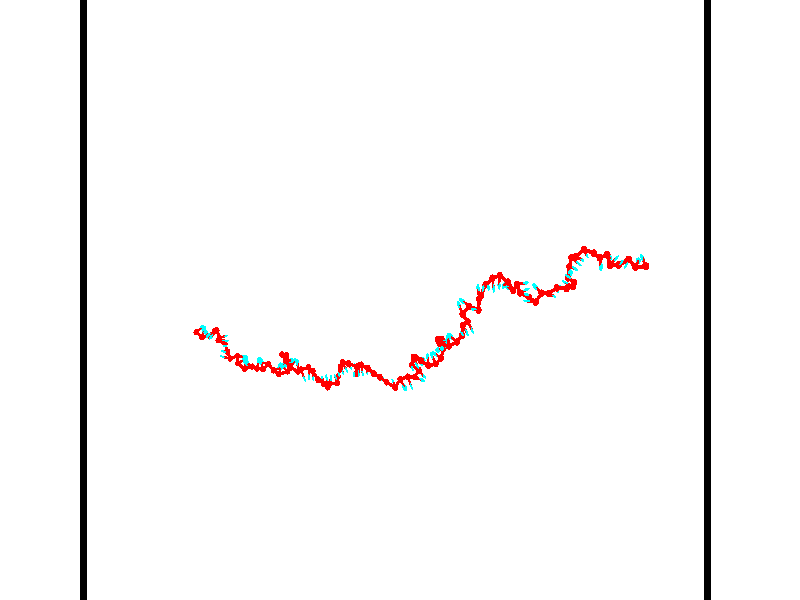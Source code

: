 // switches for output
#declare DRAW_BASES = 1; // possible values are 0, 1; only relevant for DNA ribbons
#declare DRAW_BASES_TYPE = 3; // possible values are 1, 2, 3; only relevant for DNA ribbons
#declare DRAW_FOG = 0; // set to 1 to enable fog

#include "colors.inc"

#include "transforms.inc"
background { rgb <1, 1, 1>}

#default {
   normal{
       ripples 0.25
       frequency 0.20
       turbulence 0.2
       lambda 5
   }
	finish {
		phong 0.1
		phong_size 40.
	}
}

// original window dimensions: 1024x640


// camera settings

camera {
	sky <-0, 1, 0>
	up <-0, 1, 0>
	right 1.6 * <0.99995, 0, 0.00999983>
	location <54.4867, 55, 106.329>
	look_at <55, 55, 55.0001>
	direction <0.513302, 0, -51.3289>
	angle 67.0682
}


# declare cpy_camera_pos = <54.4867, 55, 106.329>;
# if (DRAW_FOG = 1)
fog {
	fog_type 2
	up vnormalize(cpy_camera_pos)
	color rgbt<1,1,1,0.3>
	distance 1e-5
	fog_alt 3e-3
	fog_offset 88
}
# end


// LIGHTS

# declare lum = 6;
global_settings {
	ambient_light rgb lum * <0.05, 0.05, 0.05>
	max_trace_level 15
}# declare cpy_direct_light_amount = 0.25;
light_source
{	1000 * <-0.98995, -1, 1.00995>,
	rgb lum * cpy_direct_light_amount
	parallel
}

light_source
{	1000 * <0.98995, 1, -1.00995>,
	rgb lum * cpy_direct_light_amount
	parallel
}

// strand 0

// nucleotide -1

// particle -1
sphere {
	<36.153858, 52.515091, 50.162189> 0.250000
	pigment { color rgbt <1,0,0,0> }
	no_shadow
}
cylinder {
	<36.361187, 52.717125, 49.886150>,  <36.485584, 52.838345, 49.720528>, 0.100000
	pigment { color rgbt <1,0,0,0> }
	no_shadow
}
cylinder {
	<36.361187, 52.717125, 49.886150>,  <36.153858, 52.515091, 50.162189>, 0.100000
	pigment { color rgbt <1,0,0,0> }
	no_shadow
}

// particle -1
sphere {
	<36.361187, 52.717125, 49.886150> 0.100000
	pigment { color rgbt <1,0,0,0> }
	no_shadow
}
sphere {
	0, 1
	scale<0.080000,0.200000,0.300000>
	matrix <0.844168, -0.431300, 0.318373,
		-0.136834, -0.747577, -0.649927,
		0.518322, 0.505083, -0.690097,
		36.516682, 52.868649, 49.679123>
	pigment { color rgbt <0,1,1,0> }
	no_shadow
}
cylinder {
	<36.522995, 52.105545, 49.664001>,  <36.153858, 52.515091, 50.162189>, 0.130000
	pigment { color rgbt <1,0,0,0> }
	no_shadow
}

// nucleotide -1

// particle -1
sphere {
	<36.522995, 52.105545, 49.664001> 0.250000
	pigment { color rgbt <1,0,0,0> }
	no_shadow
}
cylinder {
	<36.668419, 52.455814, 49.791138>,  <36.755672, 52.665977, 49.867416>, 0.100000
	pigment { color rgbt <1,0,0,0> }
	no_shadow
}
cylinder {
	<36.668419, 52.455814, 49.791138>,  <36.522995, 52.105545, 49.664001>, 0.100000
	pigment { color rgbt <1,0,0,0> }
	no_shadow
}

// particle -1
sphere {
	<36.668419, 52.455814, 49.791138> 0.100000
	pigment { color rgbt <1,0,0,0> }
	no_shadow
}
sphere {
	0, 1
	scale<0.080000,0.200000,0.300000>
	matrix <0.672997, -0.482796, 0.560342,
		0.644127, 0.010185, -0.764851,
		0.363560, 0.875674, 0.317836,
		36.777489, 52.718517, 49.886490>
	pigment { color rgbt <0,1,1,0> }
	no_shadow
}
cylinder {
	<37.179832, 52.172031, 49.510509>,  <36.522995, 52.105545, 49.664001>, 0.130000
	pigment { color rgbt <1,0,0,0> }
	no_shadow
}

// nucleotide -1

// particle -1
sphere {
	<37.179832, 52.172031, 49.510509> 0.250000
	pigment { color rgbt <1,0,0,0> }
	no_shadow
}
cylinder {
	<37.091938, 52.353298, 49.856075>,  <37.039200, 52.462059, 50.063416>, 0.100000
	pigment { color rgbt <1,0,0,0> }
	no_shadow
}
cylinder {
	<37.091938, 52.353298, 49.856075>,  <37.179832, 52.172031, 49.510509>, 0.100000
	pigment { color rgbt <1,0,0,0> }
	no_shadow
}

// particle -1
sphere {
	<37.091938, 52.353298, 49.856075> 0.100000
	pigment { color rgbt <1,0,0,0> }
	no_shadow
}
sphere {
	0, 1
	scale<0.080000,0.200000,0.300000>
	matrix <0.605490, -0.630999, 0.484997,
		0.764917, 0.629665, -0.135737,
		-0.219736, 0.453169, 0.863918,
		37.026016, 52.489250, 50.115250>
	pigment { color rgbt <0,1,1,0> }
	no_shadow
}
cylinder {
	<37.739025, 52.579529, 49.784721>,  <37.179832, 52.172031, 49.510509>, 0.130000
	pigment { color rgbt <1,0,0,0> }
	no_shadow
}

// nucleotide -1

// particle -1
sphere {
	<37.739025, 52.579529, 49.784721> 0.250000
	pigment { color rgbt <1,0,0,0> }
	no_shadow
}
cylinder {
	<37.506287, 52.414272, 50.064941>,  <37.366646, 52.315121, 50.233074>, 0.100000
	pigment { color rgbt <1,0,0,0> }
	no_shadow
}
cylinder {
	<37.506287, 52.414272, 50.064941>,  <37.739025, 52.579529, 49.784721>, 0.100000
	pigment { color rgbt <1,0,0,0> }
	no_shadow
}

// particle -1
sphere {
	<37.506287, 52.414272, 50.064941> 0.100000
	pigment { color rgbt <1,0,0,0> }
	no_shadow
}
sphere {
	0, 1
	scale<0.080000,0.200000,0.300000>
	matrix <0.776604, -0.538046, 0.327707,
		0.241542, 0.734727, 0.633903,
		-0.581844, -0.413137, 0.700553,
		37.331734, 52.290333, 50.275108>
	pigment { color rgbt <0,1,1,0> }
	no_shadow
}
cylinder {
	<38.102581, 52.666931, 50.361721>,  <37.739025, 52.579529, 49.784721>, 0.130000
	pigment { color rgbt <1,0,0,0> }
	no_shadow
}

// nucleotide -1

// particle -1
sphere {
	<38.102581, 52.666931, 50.361721> 0.250000
	pigment { color rgbt <1,0,0,0> }
	no_shadow
}
cylinder {
	<37.836861, 52.380554, 50.447636>,  <37.677429, 52.208729, 50.499184>, 0.100000
	pigment { color rgbt <1,0,0,0> }
	no_shadow
}
cylinder {
	<37.836861, 52.380554, 50.447636>,  <38.102581, 52.666931, 50.361721>, 0.100000
	pigment { color rgbt <1,0,0,0> }
	no_shadow
}

// particle -1
sphere {
	<37.836861, 52.380554, 50.447636> 0.100000
	pigment { color rgbt <1,0,0,0> }
	no_shadow
}
sphere {
	0, 1
	scale<0.080000,0.200000,0.300000>
	matrix <0.739892, -0.589033, 0.324960,
		-0.106137, 0.374788, 0.921015,
		-0.664300, -0.715942, 0.214785,
		37.637569, 52.165771, 50.512070>
	pigment { color rgbt <0,1,1,0> }
	no_shadow
}
cylinder {
	<38.212879, 52.053837, 49.850559>,  <38.102581, 52.666931, 50.361721>, 0.130000
	pigment { color rgbt <1,0,0,0> }
	no_shadow
}

// nucleotide -1

// particle -1
sphere {
	<38.212879, 52.053837, 49.850559> 0.250000
	pigment { color rgbt <1,0,0,0> }
	no_shadow
}
cylinder {
	<38.406487, 52.112930, 49.505562>,  <38.522652, 52.148384, 49.298561>, 0.100000
	pigment { color rgbt <1,0,0,0> }
	no_shadow
}
cylinder {
	<38.406487, 52.112930, 49.505562>,  <38.212879, 52.053837, 49.850559>, 0.100000
	pigment { color rgbt <1,0,0,0> }
	no_shadow
}

// particle -1
sphere {
	<38.406487, 52.112930, 49.505562> 0.100000
	pigment { color rgbt <1,0,0,0> }
	no_shadow
}
sphere {
	0, 1
	scale<0.080000,0.200000,0.300000>
	matrix <0.155676, -0.984460, -0.081259,
		-0.861098, -0.094940, -0.499495,
		0.484018, 0.147731, -0.862497,
		38.551693, 52.157249, 49.246811>
	pigment { color rgbt <0,1,1,0> }
	no_shadow
}
cylinder {
	<37.912167, 51.838535, 49.226501>,  <38.212879, 52.053837, 49.850559>, 0.130000
	pigment { color rgbt <1,0,0,0> }
	no_shadow
}

// nucleotide -1

// particle -1
sphere {
	<37.912167, 51.838535, 49.226501> 0.250000
	pigment { color rgbt <1,0,0,0> }
	no_shadow
}
cylinder {
	<38.310955, 51.820736, 49.252022>,  <38.550228, 51.810059, 49.267334>, 0.100000
	pigment { color rgbt <1,0,0,0> }
	no_shadow
}
cylinder {
	<38.310955, 51.820736, 49.252022>,  <37.912167, 51.838535, 49.226501>, 0.100000
	pigment { color rgbt <1,0,0,0> }
	no_shadow
}

// particle -1
sphere {
	<38.310955, 51.820736, 49.252022> 0.100000
	pigment { color rgbt <1,0,0,0> }
	no_shadow
}
sphere {
	0, 1
	scale<0.080000,0.200000,0.300000>
	matrix <-0.049902, -0.995061, 0.085811,
		0.059672, -0.088735, -0.994266,
		0.996970, -0.044495, 0.063805,
		38.610046, 51.807388, 49.271164>
	pigment { color rgbt <0,1,1,0> }
	no_shadow
}
cylinder {
	<38.370754, 51.511791, 48.625729>,  <37.912167, 51.838535, 49.226501>, 0.130000
	pigment { color rgbt <1,0,0,0> }
	no_shadow
}

// nucleotide -1

// particle -1
sphere {
	<38.370754, 51.511791, 48.625729> 0.250000
	pigment { color rgbt <1,0,0,0> }
	no_shadow
}
cylinder {
	<38.474747, 51.447723, 49.006622>,  <38.537144, 51.409283, 49.235161>, 0.100000
	pigment { color rgbt <1,0,0,0> }
	no_shadow
}
cylinder {
	<38.474747, 51.447723, 49.006622>,  <38.370754, 51.511791, 48.625729>, 0.100000
	pigment { color rgbt <1,0,0,0> }
	no_shadow
}

// particle -1
sphere {
	<38.474747, 51.447723, 49.006622> 0.100000
	pigment { color rgbt <1,0,0,0> }
	no_shadow
}
sphere {
	0, 1
	scale<0.080000,0.200000,0.300000>
	matrix <-0.204730, -0.972870, -0.107745,
		0.943660, -0.166939, -0.285721,
		0.259983, -0.160170, 0.952237,
		38.552742, 51.399673, 49.292294>
	pigment { color rgbt <0,1,1,0> }
	no_shadow
}
cylinder {
	<38.630352, 50.875504, 48.585739>,  <38.370754, 51.511791, 48.625729>, 0.130000
	pigment { color rgbt <1,0,0,0> }
	no_shadow
}

// nucleotide -1

// particle -1
sphere {
	<38.630352, 50.875504, 48.585739> 0.250000
	pigment { color rgbt <1,0,0,0> }
	no_shadow
}
cylinder {
	<38.505501, 50.921829, 48.962921>,  <38.430592, 50.949627, 49.189232>, 0.100000
	pigment { color rgbt <1,0,0,0> }
	no_shadow
}
cylinder {
	<38.505501, 50.921829, 48.962921>,  <38.630352, 50.875504, 48.585739>, 0.100000
	pigment { color rgbt <1,0,0,0> }
	no_shadow
}

// particle -1
sphere {
	<38.505501, 50.921829, 48.962921> 0.100000
	pigment { color rgbt <1,0,0,0> }
	no_shadow
}
sphere {
	0, 1
	scale<0.080000,0.200000,0.300000>
	matrix <-0.416650, -0.908686, -0.026306,
		0.853802, -0.401093, 0.331883,
		-0.312129, 0.115819, 0.942954,
		38.411861, 50.956573, 49.245808>
	pigment { color rgbt <0,1,1,0> }
	no_shadow
}
cylinder {
	<38.993626, 50.376507, 49.080528>,  <38.630352, 50.875504, 48.585739>, 0.130000
	pigment { color rgbt <1,0,0,0> }
	no_shadow
}

// nucleotide -1

// particle -1
sphere {
	<38.993626, 50.376507, 49.080528> 0.250000
	pigment { color rgbt <1,0,0,0> }
	no_shadow
}
cylinder {
	<38.618244, 50.470161, 49.182106>,  <38.393017, 50.526356, 49.243053>, 0.100000
	pigment { color rgbt <1,0,0,0> }
	no_shadow
}
cylinder {
	<38.618244, 50.470161, 49.182106>,  <38.993626, 50.376507, 49.080528>, 0.100000
	pigment { color rgbt <1,0,0,0> }
	no_shadow
}

// particle -1
sphere {
	<38.618244, 50.470161, 49.182106> 0.100000
	pigment { color rgbt <1,0,0,0> }
	no_shadow
}
sphere {
	0, 1
	scale<0.080000,0.200000,0.300000>
	matrix <-0.235078, -0.971599, 0.027088,
		0.253076, -0.034277, 0.966839,
		-0.938451, 0.234138, 0.253946,
		38.336708, 50.540401, 49.258289>
	pigment { color rgbt <0,1,1,0> }
	no_shadow
}
cylinder {
	<39.731850, 50.616634, 49.276463>,  <38.993626, 50.376507, 49.080528>, 0.130000
	pigment { color rgbt <1,0,0,0> }
	no_shadow
}

// nucleotide -1

// particle -1
sphere {
	<39.731850, 50.616634, 49.276463> 0.250000
	pigment { color rgbt <1,0,0,0> }
	no_shadow
}
cylinder {
	<40.118725, 50.547413, 49.202049>,  <40.350849, 50.505878, 49.157402>, 0.100000
	pigment { color rgbt <1,0,0,0> }
	no_shadow
}
cylinder {
	<40.118725, 50.547413, 49.202049>,  <39.731850, 50.616634, 49.276463>, 0.100000
	pigment { color rgbt <1,0,0,0> }
	no_shadow
}

// particle -1
sphere {
	<40.118725, 50.547413, 49.202049> 0.100000
	pigment { color rgbt <1,0,0,0> }
	no_shadow
}
sphere {
	0, 1
	scale<0.080000,0.200000,0.300000>
	matrix <0.090272, -0.450358, 0.888273,
		-0.237499, -0.875917, -0.419957,
		0.967184, -0.173054, -0.186030,
		40.408878, 50.495495, 49.146240>
	pigment { color rgbt <0,1,1,0> }
	no_shadow
}
cylinder {
	<39.839531, 50.050823, 49.540379>,  <39.731850, 50.616634, 49.276463>, 0.130000
	pigment { color rgbt <1,0,0,0> }
	no_shadow
}

// nucleotide -1

// particle -1
sphere {
	<39.839531, 50.050823, 49.540379> 0.250000
	pigment { color rgbt <1,0,0,0> }
	no_shadow
}
cylinder {
	<40.196117, 50.229252, 49.508617>,  <40.410069, 50.336308, 49.489563>, 0.100000
	pigment { color rgbt <1,0,0,0> }
	no_shadow
}
cylinder {
	<40.196117, 50.229252, 49.508617>,  <39.839531, 50.050823, 49.540379>, 0.100000
	pigment { color rgbt <1,0,0,0> }
	no_shadow
}

// particle -1
sphere {
	<40.196117, 50.229252, 49.508617> 0.100000
	pigment { color rgbt <1,0,0,0> }
	no_shadow
}
sphere {
	0, 1
	scale<0.080000,0.200000,0.300000>
	matrix <0.304194, -0.459386, 0.834524,
		0.335784, -0.768104, -0.545220,
		0.891468, 0.446072, -0.079398,
		40.463558, 50.363075, 49.484798>
	pigment { color rgbt <0,1,1,0> }
	no_shadow
}
cylinder {
	<40.445385, 49.622944, 49.568848>,  <39.839531, 50.050823, 49.540379>, 0.130000
	pigment { color rgbt <1,0,0,0> }
	no_shadow
}

// nucleotide -1

// particle -1
sphere {
	<40.445385, 49.622944, 49.568848> 0.250000
	pigment { color rgbt <1,0,0,0> }
	no_shadow
}
cylinder {
	<40.547516, 49.986389, 49.701050>,  <40.608795, 50.204456, 49.780373>, 0.100000
	pigment { color rgbt <1,0,0,0> }
	no_shadow
}
cylinder {
	<40.547516, 49.986389, 49.701050>,  <40.445385, 49.622944, 49.568848>, 0.100000
	pigment { color rgbt <1,0,0,0> }
	no_shadow
}

// particle -1
sphere {
	<40.547516, 49.986389, 49.701050> 0.100000
	pigment { color rgbt <1,0,0,0> }
	no_shadow
}
sphere {
	0, 1
	scale<0.080000,0.200000,0.300000>
	matrix <0.364699, -0.407093, 0.837419,
		0.895434, -0.093283, -0.435312,
		0.255329, 0.908611, 0.330504,
		40.624115, 50.258972, 49.800201>
	pigment { color rgbt <0,1,1,0> }
	no_shadow
}
cylinder {
	<41.189503, 49.794907, 49.623756>,  <40.445385, 49.622944, 49.568848>, 0.130000
	pigment { color rgbt <1,0,0,0> }
	no_shadow
}

// nucleotide -1

// particle -1
sphere {
	<41.189503, 49.794907, 49.623756> 0.250000
	pigment { color rgbt <1,0,0,0> }
	no_shadow
}
cylinder {
	<40.985970, 49.981586, 49.913109>,  <40.863850, 50.093594, 50.086720>, 0.100000
	pigment { color rgbt <1,0,0,0> }
	no_shadow
}
cylinder {
	<40.985970, 49.981586, 49.913109>,  <41.189503, 49.794907, 49.623756>, 0.100000
	pigment { color rgbt <1,0,0,0> }
	no_shadow
}

// particle -1
sphere {
	<40.985970, 49.981586, 49.913109> 0.100000
	pigment { color rgbt <1,0,0,0> }
	no_shadow
}
sphere {
	0, 1
	scale<0.080000,0.200000,0.300000>
	matrix <0.613931, -0.392332, 0.684955,
		0.603474, 0.792635, -0.086889,
		-0.508830, 0.466696, 0.723385,
		40.833321, 50.121597, 50.130123>
	pigment { color rgbt <0,1,1,0> }
	no_shadow
}
cylinder {
	<41.485809, 49.587593, 48.942398>,  <41.189503, 49.794907, 49.623756>, 0.130000
	pigment { color rgbt <1,0,0,0> }
	no_shadow
}

// nucleotide -1

// particle -1
sphere {
	<41.485809, 49.587593, 48.942398> 0.250000
	pigment { color rgbt <1,0,0,0> }
	no_shadow
}
cylinder {
	<41.596073, 49.967739, 49.000122>,  <41.662231, 50.195827, 49.034756>, 0.100000
	pigment { color rgbt <1,0,0,0> }
	no_shadow
}
cylinder {
	<41.596073, 49.967739, 49.000122>,  <41.485809, 49.587593, 48.942398>, 0.100000
	pigment { color rgbt <1,0,0,0> }
	no_shadow
}

// particle -1
sphere {
	<41.596073, 49.967739, 49.000122> 0.100000
	pigment { color rgbt <1,0,0,0> }
	no_shadow
}
sphere {
	0, 1
	scale<0.080000,0.200000,0.300000>
	matrix <0.608917, -0.288802, 0.738792,
		0.743796, -0.115783, -0.658302,
		0.275658, 0.950362, 0.144308,
		41.678772, 50.252850, 49.043415>
	pigment { color rgbt <0,1,1,0> }
	no_shadow
}
cylinder {
	<42.124447, 49.535713, 49.092640>,  <41.485809, 49.587593, 48.942398>, 0.130000
	pigment { color rgbt <1,0,0,0> }
	no_shadow
}

// nucleotide -1

// particle -1
sphere {
	<42.124447, 49.535713, 49.092640> 0.250000
	pigment { color rgbt <1,0,0,0> }
	no_shadow
}
cylinder {
	<42.026932, 49.904533, 49.212906>,  <41.968422, 50.125824, 49.285065>, 0.100000
	pigment { color rgbt <1,0,0,0> }
	no_shadow
}
cylinder {
	<42.026932, 49.904533, 49.212906>,  <42.124447, 49.535713, 49.092640>, 0.100000
	pigment { color rgbt <1,0,0,0> }
	no_shadow
}

// particle -1
sphere {
	<42.026932, 49.904533, 49.212906> 0.100000
	pigment { color rgbt <1,0,0,0> }
	no_shadow
}
sphere {
	0, 1
	scale<0.080000,0.200000,0.300000>
	matrix <0.689363, -0.053309, 0.722452,
		0.682162, 0.383393, -0.622628,
		-0.243791, 0.922046, 0.300662,
		41.953793, 50.181149, 49.303104>
	pigment { color rgbt <0,1,1,0> }
	no_shadow
}
cylinder {
	<42.665508, 49.975204, 49.376240>,  <42.124447, 49.535713, 49.092640>, 0.130000
	pigment { color rgbt <1,0,0,0> }
	no_shadow
}

// nucleotide -1

// particle -1
sphere {
	<42.665508, 49.975204, 49.376240> 0.250000
	pigment { color rgbt <1,0,0,0> }
	no_shadow
}
cylinder {
	<42.317303, 50.081352, 49.542027>,  <42.108379, 50.145042, 49.641499>, 0.100000
	pigment { color rgbt <1,0,0,0> }
	no_shadow
}
cylinder {
	<42.317303, 50.081352, 49.542027>,  <42.665508, 49.975204, 49.376240>, 0.100000
	pigment { color rgbt <1,0,0,0> }
	no_shadow
}

// particle -1
sphere {
	<42.317303, 50.081352, 49.542027> 0.100000
	pigment { color rgbt <1,0,0,0> }
	no_shadow
}
sphere {
	0, 1
	scale<0.080000,0.200000,0.300000>
	matrix <0.330798, -0.308033, 0.892013,
		0.364386, 0.913615, 0.180362,
		-0.870514, 0.265374, 0.414466,
		42.056149, 50.160965, 49.666367>
	pigment { color rgbt <0,1,1,0> }
	no_shadow
}
cylinder {
	<43.127392, 49.478180, 49.352066>,  <42.665508, 49.975204, 49.376240>, 0.130000
	pigment { color rgbt <1,0,0,0> }
	no_shadow
}

// nucleotide -1

// particle -1
sphere {
	<43.127392, 49.478180, 49.352066> 0.250000
	pigment { color rgbt <1,0,0,0> }
	no_shadow
}
cylinder {
	<43.439629, 49.558495, 49.115299>,  <43.626968, 49.606682, 48.973240>, 0.100000
	pigment { color rgbt <1,0,0,0> }
	no_shadow
}
cylinder {
	<43.439629, 49.558495, 49.115299>,  <43.127392, 49.478180, 49.352066>, 0.100000
	pigment { color rgbt <1,0,0,0> }
	no_shadow
}

// particle -1
sphere {
	<43.439629, 49.558495, 49.115299> 0.100000
	pigment { color rgbt <1,0,0,0> }
	no_shadow
}
sphere {
	0, 1
	scale<0.080000,0.200000,0.300000>
	matrix <0.468936, 0.437994, 0.766981,
		0.413249, -0.876270, 0.247741,
		0.780592, 0.200780, -0.591915,
		43.673805, 49.618732, 48.937725>
	pigment { color rgbt <0,1,1,0> }
	no_shadow
}
cylinder {
	<43.690273, 49.188126, 49.528152>,  <43.127392, 49.478180, 49.352066>, 0.130000
	pigment { color rgbt <1,0,0,0> }
	no_shadow
}

// nucleotide -1

// particle -1
sphere {
	<43.690273, 49.188126, 49.528152> 0.250000
	pigment { color rgbt <1,0,0,0> }
	no_shadow
}
cylinder {
	<43.731129, 49.551960, 49.367043>,  <43.755642, 49.770260, 49.270378>, 0.100000
	pigment { color rgbt <1,0,0,0> }
	no_shadow
}
cylinder {
	<43.731129, 49.551960, 49.367043>,  <43.690273, 49.188126, 49.528152>, 0.100000
	pigment { color rgbt <1,0,0,0> }
	no_shadow
}

// particle -1
sphere {
	<43.731129, 49.551960, 49.367043> 0.100000
	pigment { color rgbt <1,0,0,0> }
	no_shadow
}
sphere {
	0, 1
	scale<0.080000,0.200000,0.300000>
	matrix <0.441043, 0.321511, 0.837921,
		0.891655, -0.263224, -0.368327,
		0.102140, 0.909584, -0.402770,
		43.761772, 49.824837, 49.246212>
	pigment { color rgbt <0,1,1,0> }
	no_shadow
}
cylinder {
	<44.474613, 49.388462, 49.336456>,  <43.690273, 49.188126, 49.528152>, 0.130000
	pigment { color rgbt <1,0,0,0> }
	no_shadow
}

// nucleotide -1

// particle -1
sphere {
	<44.474613, 49.388462, 49.336456> 0.250000
	pigment { color rgbt <1,0,0,0> }
	no_shadow
}
cylinder {
	<44.184521, 49.635384, 49.458420>,  <44.010464, 49.783535, 49.531597>, 0.100000
	pigment { color rgbt <1,0,0,0> }
	no_shadow
}
cylinder {
	<44.184521, 49.635384, 49.458420>,  <44.474613, 49.388462, 49.336456>, 0.100000
	pigment { color rgbt <1,0,0,0> }
	no_shadow
}

// particle -1
sphere {
	<44.184521, 49.635384, 49.458420> 0.100000
	pigment { color rgbt <1,0,0,0> }
	no_shadow
}
sphere {
	0, 1
	scale<0.080000,0.200000,0.300000>
	matrix <0.578827, 0.306859, 0.755511,
		0.372818, 0.724411, -0.579858,
		-0.725236, 0.617305, 0.304906,
		43.966949, 49.820576, 49.549892>
	pigment { color rgbt <0,1,1,0> }
	no_shadow
}
cylinder {
	<44.644241, 50.080048, 49.634823>,  <44.474613, 49.388462, 49.336456>, 0.130000
	pigment { color rgbt <1,0,0,0> }
	no_shadow
}

// nucleotide -1

// particle -1
sphere {
	<44.644241, 50.080048, 49.634823> 0.250000
	pigment { color rgbt <1,0,0,0> }
	no_shadow
}
cylinder {
	<44.348576, 50.002243, 49.892754>,  <44.171177, 49.955563, 50.047512>, 0.100000
	pigment { color rgbt <1,0,0,0> }
	no_shadow
}
cylinder {
	<44.348576, 50.002243, 49.892754>,  <44.644241, 50.080048, 49.634823>, 0.100000
	pigment { color rgbt <1,0,0,0> }
	no_shadow
}

// particle -1
sphere {
	<44.348576, 50.002243, 49.892754> 0.100000
	pigment { color rgbt <1,0,0,0> }
	no_shadow
}
sphere {
	0, 1
	scale<0.080000,0.200000,0.300000>
	matrix <0.620039, 0.177377, 0.764257,
		-0.263033, 0.964730, -0.010507,
		-0.739165, -0.194510, 0.644826,
		44.126827, 49.943890, 50.086201>
	pigment { color rgbt <0,1,1,0> }
	no_shadow
}
cylinder {
	<44.467773, 50.713902, 49.995090>,  <44.644241, 50.080048, 49.634823>, 0.130000
	pigment { color rgbt <1,0,0,0> }
	no_shadow
}

// nucleotide -1

// particle -1
sphere {
	<44.467773, 50.713902, 49.995090> 0.250000
	pigment { color rgbt <1,0,0,0> }
	no_shadow
}
cylinder {
	<44.462006, 50.347389, 50.155197>,  <44.458546, 50.127480, 50.251263>, 0.100000
	pigment { color rgbt <1,0,0,0> }
	no_shadow
}
cylinder {
	<44.462006, 50.347389, 50.155197>,  <44.467773, 50.713902, 49.995090>, 0.100000
	pigment { color rgbt <1,0,0,0> }
	no_shadow
}

// particle -1
sphere {
	<44.462006, 50.347389, 50.155197> 0.100000
	pigment { color rgbt <1,0,0,0> }
	no_shadow
}
sphere {
	0, 1
	scale<0.080000,0.200000,0.300000>
	matrix <0.670331, 0.288172, 0.683822,
		-0.741922, 0.278175, 0.610058,
		-0.014421, -0.916283, 0.400271,
		44.457680, 50.072506, 50.275280>
	pigment { color rgbt <0,1,1,0> }
	no_shadow
}
cylinder {
	<44.184830, 50.821598, 50.740711>,  <44.467773, 50.713902, 49.995090>, 0.130000
	pigment { color rgbt <1,0,0,0> }
	no_shadow
}

// nucleotide -1

// particle -1
sphere {
	<44.184830, 50.821598, 50.740711> 0.250000
	pigment { color rgbt <1,0,0,0> }
	no_shadow
}
cylinder {
	<44.403675, 50.494312, 50.670067>,  <44.534981, 50.297939, 50.627682>, 0.100000
	pigment { color rgbt <1,0,0,0> }
	no_shadow
}
cylinder {
	<44.403675, 50.494312, 50.670067>,  <44.184830, 50.821598, 50.740711>, 0.100000
	pigment { color rgbt <1,0,0,0> }
	no_shadow
}

// particle -1
sphere {
	<44.403675, 50.494312, 50.670067> 0.100000
	pigment { color rgbt <1,0,0,0> }
	no_shadow
}
sphere {
	0, 1
	scale<0.080000,0.200000,0.300000>
	matrix <0.746149, 0.381087, 0.545924,
		-0.379381, -0.430457, 0.819009,
		0.547111, -0.818217, -0.176608,
		44.567810, 50.248848, 50.617085>
	pigment { color rgbt <0,1,1,0> }
	no_shadow
}
cylinder {
	<44.601475, 50.412319, 51.231922>,  <44.184830, 50.821598, 50.740711>, 0.130000
	pigment { color rgbt <1,0,0,0> }
	no_shadow
}

// nucleotide -1

// particle -1
sphere {
	<44.601475, 50.412319, 51.231922> 0.250000
	pigment { color rgbt <1,0,0,0> }
	no_shadow
}
cylinder {
	<44.840858, 50.379539, 50.913139>,  <44.984489, 50.359871, 50.721870>, 0.100000
	pigment { color rgbt <1,0,0,0> }
	no_shadow
}
cylinder {
	<44.840858, 50.379539, 50.913139>,  <44.601475, 50.412319, 51.231922>, 0.100000
	pigment { color rgbt <1,0,0,0> }
	no_shadow
}

// particle -1
sphere {
	<44.840858, 50.379539, 50.913139> 0.100000
	pigment { color rgbt <1,0,0,0> }
	no_shadow
}
sphere {
	0, 1
	scale<0.080000,0.200000,0.300000>
	matrix <0.801122, 0.070397, 0.594346,
		0.007399, -0.994147, 0.107779,
		0.598455, -0.081946, -0.796955,
		45.020393, 50.354958, 50.674053>
	pigment { color rgbt <0,1,1,0> }
	no_shadow
}
cylinder {
	<45.122772, 49.890839, 51.523804>,  <44.601475, 50.412319, 51.231922>, 0.130000
	pigment { color rgbt <1,0,0,0> }
	no_shadow
}

// nucleotide -1

// particle -1
sphere {
	<45.122772, 49.890839, 51.523804> 0.250000
	pigment { color rgbt <1,0,0,0> }
	no_shadow
}
cylinder {
	<45.259361, 50.137024, 51.239662>,  <45.341316, 50.284737, 51.069176>, 0.100000
	pigment { color rgbt <1,0,0,0> }
	no_shadow
}
cylinder {
	<45.259361, 50.137024, 51.239662>,  <45.122772, 49.890839, 51.523804>, 0.100000
	pigment { color rgbt <1,0,0,0> }
	no_shadow
}

// particle -1
sphere {
	<45.259361, 50.137024, 51.239662> 0.100000
	pigment { color rgbt <1,0,0,0> }
	no_shadow
}
sphere {
	0, 1
	scale<0.080000,0.200000,0.300000>
	matrix <0.862212, 0.095735, 0.497419,
		0.374149, -0.782330, -0.497969,
		0.341473, 0.615463, -0.710353,
		45.361801, 50.321663, 51.026558>
	pigment { color rgbt <0,1,1,0> }
	no_shadow
}
cylinder {
	<45.725063, 49.559719, 51.092339>,  <45.122772, 49.890839, 51.523804>, 0.130000
	pigment { color rgbt <1,0,0,0> }
	no_shadow
}

// nucleotide -1

// particle -1
sphere {
	<45.725063, 49.559719, 51.092339> 0.250000
	pigment { color rgbt <1,0,0,0> }
	no_shadow
}
cylinder {
	<45.700764, 49.951820, 51.167603>,  <45.686184, 50.187080, 51.212761>, 0.100000
	pigment { color rgbt <1,0,0,0> }
	no_shadow
}
cylinder {
	<45.700764, 49.951820, 51.167603>,  <45.725063, 49.559719, 51.092339>, 0.100000
	pigment { color rgbt <1,0,0,0> }
	no_shadow
}

// particle -1
sphere {
	<45.700764, 49.951820, 51.167603> 0.100000
	pigment { color rgbt <1,0,0,0> }
	no_shadow
}
sphere {
	0, 1
	scale<0.080000,0.200000,0.300000>
	matrix <0.924225, -0.015952, 0.381515,
		0.376985, 0.197083, -0.905009,
		-0.060753, 0.980257, 0.188162,
		45.682537, 50.245899, 51.224052>
	pigment { color rgbt <0,1,1,0> }
	no_shadow
}
cylinder {
	<46.099396, 49.752075, 51.737503>,  <45.725063, 49.559719, 51.092339>, 0.130000
	pigment { color rgbt <1,0,0,0> }
	no_shadow
}

// nucleotide -1

// particle -1
sphere {
	<46.099396, 49.752075, 51.737503> 0.250000
	pigment { color rgbt <1,0,0,0> }
	no_shadow
}
cylinder {
	<46.259911, 49.386486, 51.761604>,  <46.356220, 49.167133, 51.776066>, 0.100000
	pigment { color rgbt <1,0,0,0> }
	no_shadow
}
cylinder {
	<46.259911, 49.386486, 51.761604>,  <46.099396, 49.752075, 51.737503>, 0.100000
	pigment { color rgbt <1,0,0,0> }
	no_shadow
}

// particle -1
sphere {
	<46.259911, 49.386486, 51.761604> 0.100000
	pigment { color rgbt <1,0,0,0> }
	no_shadow
}
sphere {
	0, 1
	scale<0.080000,0.200000,0.300000>
	matrix <0.915177, 0.402784, 0.014723,
		-0.037727, 0.049237, 0.998074,
		0.401284, -0.913970, 0.060257,
		46.380295, 49.112297, 51.779682>
	pigment { color rgbt <0,1,1,0> }
	no_shadow
}
cylinder {
	<46.789848, 49.934299, 51.809181>,  <46.099396, 49.752075, 51.737503>, 0.130000
	pigment { color rgbt <1,0,0,0> }
	no_shadow
}

// nucleotide -1

// particle -1
sphere {
	<46.789848, 49.934299, 51.809181> 0.250000
	pigment { color rgbt <1,0,0,0> }
	no_shadow
}
cylinder {
	<46.811718, 49.534969, 51.816750>,  <46.824841, 49.295372, 51.821293>, 0.100000
	pigment { color rgbt <1,0,0,0> }
	no_shadow
}
cylinder {
	<46.811718, 49.534969, 51.816750>,  <46.789848, 49.934299, 51.809181>, 0.100000
	pigment { color rgbt <1,0,0,0> }
	no_shadow
}

// particle -1
sphere {
	<46.811718, 49.534969, 51.816750> 0.100000
	pigment { color rgbt <1,0,0,0> }
	no_shadow
}
sphere {
	0, 1
	scale<0.080000,0.200000,0.300000>
	matrix <0.997949, 0.054001, -0.034382,
		0.033302, 0.020764, 0.999230,
		0.054673, -0.998325, 0.018923,
		46.828121, 49.235474, 51.822426>
	pigment { color rgbt <0,1,1,0> }
	no_shadow
}
cylinder {
	<47.236671, 49.706383, 52.315910>,  <46.789848, 49.934299, 51.809181>, 0.130000
	pigment { color rgbt <1,0,0,0> }
	no_shadow
}

// nucleotide -1

// particle -1
sphere {
	<47.236671, 49.706383, 52.315910> 0.250000
	pigment { color rgbt <1,0,0,0> }
	no_shadow
}
cylinder {
	<47.222111, 49.394180, 52.066277>,  <47.213375, 49.206860, 51.916496>, 0.100000
	pigment { color rgbt <1,0,0,0> }
	no_shadow
}
cylinder {
	<47.222111, 49.394180, 52.066277>,  <47.236671, 49.706383, 52.315910>, 0.100000
	pigment { color rgbt <1,0,0,0> }
	no_shadow
}

// particle -1
sphere {
	<47.222111, 49.394180, 52.066277> 0.100000
	pigment { color rgbt <1,0,0,0> }
	no_shadow
}
sphere {
	0, 1
	scale<0.080000,0.200000,0.300000>
	matrix <0.994358, 0.033971, -0.100491,
		0.099635, -0.624223, 0.774867,
		-0.036406, -0.780507, -0.624086,
		47.211189, 49.160027, 51.879051>
	pigment { color rgbt <0,1,1,0> }
	no_shadow
}
cylinder {
	<47.719501, 49.097225, 52.552078>,  <47.236671, 49.706383, 52.315910>, 0.130000
	pigment { color rgbt <1,0,0,0> }
	no_shadow
}

// nucleotide -1

// particle -1
sphere {
	<47.719501, 49.097225, 52.552078> 0.250000
	pigment { color rgbt <1,0,0,0> }
	no_shadow
}
cylinder {
	<47.674339, 49.090397, 52.154694>,  <47.647243, 49.086300, 51.916264>, 0.100000
	pigment { color rgbt <1,0,0,0> }
	no_shadow
}
cylinder {
	<47.674339, 49.090397, 52.154694>,  <47.719501, 49.097225, 52.552078>, 0.100000
	pigment { color rgbt <1,0,0,0> }
	no_shadow
}

// particle -1
sphere {
	<47.674339, 49.090397, 52.154694> 0.100000
	pigment { color rgbt <1,0,0,0> }
	no_shadow
}
sphere {
	0, 1
	scale<0.080000,0.200000,0.300000>
	matrix <0.993417, 0.017580, -0.113201,
		0.019397, -0.999699, 0.014972,
		-0.112904, -0.017069, -0.993459,
		47.640469, 49.085278, 51.856655>
	pigment { color rgbt <0,1,1,0> }
	no_shadow
}
cylinder {
	<48.234795, 48.749722, 52.323662>,  <47.719501, 49.097225, 52.552078>, 0.130000
	pigment { color rgbt <1,0,0,0> }
	no_shadow
}

// nucleotide -1

// particle -1
sphere {
	<48.234795, 48.749722, 52.323662> 0.250000
	pigment { color rgbt <1,0,0,0> }
	no_shadow
}
cylinder {
	<48.110744, 48.945480, 51.997639>,  <48.036316, 49.062935, 51.802025>, 0.100000
	pigment { color rgbt <1,0,0,0> }
	no_shadow
}
cylinder {
	<48.110744, 48.945480, 51.997639>,  <48.234795, 48.749722, 52.323662>, 0.100000
	pigment { color rgbt <1,0,0,0> }
	no_shadow
}

// particle -1
sphere {
	<48.110744, 48.945480, 51.997639> 0.100000
	pigment { color rgbt <1,0,0,0> }
	no_shadow
}
sphere {
	0, 1
	scale<0.080000,0.200000,0.300000>
	matrix <0.950621, 0.170391, -0.259396,
		0.011930, -0.855252, -0.518076,
		-0.310124, 0.489399, -0.815053,
		48.017708, 49.092300, 51.753124>
	pigment { color rgbt <0,1,1,0> }
	no_shadow
}
cylinder {
	<48.501667, 48.420200, 51.623199>,  <48.234795, 48.749722, 52.323662>, 0.130000
	pigment { color rgbt <1,0,0,0> }
	no_shadow
}

// nucleotide -1

// particle -1
sphere {
	<48.501667, 48.420200, 51.623199> 0.250000
	pigment { color rgbt <1,0,0,0> }
	no_shadow
}
cylinder {
	<48.431950, 48.812672, 51.589958>,  <48.390121, 49.048157, 51.570015>, 0.100000
	pigment { color rgbt <1,0,0,0> }
	no_shadow
}
cylinder {
	<48.431950, 48.812672, 51.589958>,  <48.501667, 48.420200, 51.623199>, 0.100000
	pigment { color rgbt <1,0,0,0> }
	no_shadow
}

// particle -1
sphere {
	<48.431950, 48.812672, 51.589958> 0.100000
	pigment { color rgbt <1,0,0,0> }
	no_shadow
}
sphere {
	0, 1
	scale<0.080000,0.200000,0.300000>
	matrix <0.904406, 0.126129, -0.407603,
		-0.389450, -0.146200, -0.909370,
		-0.174290, 0.981181, -0.083103,
		48.379662, 49.107025, 51.565025>
	pigment { color rgbt <0,1,1,0> }
	no_shadow
}
cylinder {
	<48.608017, 48.604664, 50.917530>,  <48.501667, 48.420200, 51.623199>, 0.130000
	pigment { color rgbt <1,0,0,0> }
	no_shadow
}

// nucleotide -1

// particle -1
sphere {
	<48.608017, 48.604664, 50.917530> 0.250000
	pigment { color rgbt <1,0,0,0> }
	no_shadow
}
cylinder {
	<48.691154, 48.886528, 51.188896>,  <48.741039, 49.055649, 51.351715>, 0.100000
	pigment { color rgbt <1,0,0,0> }
	no_shadow
}
cylinder {
	<48.691154, 48.886528, 51.188896>,  <48.608017, 48.604664, 50.917530>, 0.100000
	pigment { color rgbt <1,0,0,0> }
	no_shadow
}

// particle -1
sphere {
	<48.691154, 48.886528, 51.188896> 0.100000
	pigment { color rgbt <1,0,0,0> }
	no_shadow
}
sphere {
	0, 1
	scale<0.080000,0.200000,0.300000>
	matrix <0.890659, 0.150387, -0.429080,
		-0.404382, 0.693420, -0.596358,
		0.207848, 0.704665, 0.678415,
		48.753510, 49.097927, 51.392422>
	pigment { color rgbt <0,1,1,0> }
	no_shadow
}
cylinder {
	<49.260735, 48.620461, 50.670444>,  <48.608017, 48.604664, 50.917530>, 0.130000
	pigment { color rgbt <1,0,0,0> }
	no_shadow
}

// nucleotide -1

// particle -1
sphere {
	<49.260735, 48.620461, 50.670444> 0.250000
	pigment { color rgbt <1,0,0,0> }
	no_shadow
}
cylinder {
	<49.187103, 48.926102, 50.917755>,  <49.142925, 49.109486, 51.066139>, 0.100000
	pigment { color rgbt <1,0,0,0> }
	no_shadow
}
cylinder {
	<49.187103, 48.926102, 50.917755>,  <49.260735, 48.620461, 50.670444>, 0.100000
	pigment { color rgbt <1,0,0,0> }
	no_shadow
}

// particle -1
sphere {
	<49.187103, 48.926102, 50.917755> 0.100000
	pigment { color rgbt <1,0,0,0> }
	no_shadow
}
sphere {
	0, 1
	scale<0.080000,0.200000,0.300000>
	matrix <0.881236, 0.406908, -0.240519,
		-0.435362, 0.500572, -0.748257,
		-0.184075, 0.764103, 0.618274,
		49.131882, 49.155334, 51.103237>
	pigment { color rgbt <0,1,1,0> }
	no_shadow
}
cylinder {
	<49.297981, 49.097637, 50.229702>,  <49.260735, 48.620461, 50.670444>, 0.130000
	pigment { color rgbt <1,0,0,0> }
	no_shadow
}

// nucleotide -1

// particle -1
sphere {
	<49.297981, 49.097637, 50.229702> 0.250000
	pigment { color rgbt <1,0,0,0> }
	no_shadow
}
cylinder {
	<49.377831, 49.208797, 50.605556>,  <49.425739, 49.275494, 50.831070>, 0.100000
	pigment { color rgbt <1,0,0,0> }
	no_shadow
}
cylinder {
	<49.377831, 49.208797, 50.605556>,  <49.297981, 49.097637, 50.229702>, 0.100000
	pigment { color rgbt <1,0,0,0> }
	no_shadow
}

// particle -1
sphere {
	<49.377831, 49.208797, 50.605556> 0.100000
	pigment { color rgbt <1,0,0,0> }
	no_shadow
}
sphere {
	0, 1
	scale<0.080000,0.200000,0.300000>
	matrix <0.840806, 0.443857, -0.309896,
		-0.503185, 0.851918, -0.145053,
		0.199624, 0.277896, 0.939640,
		49.437717, 49.292168, 50.887447>
	pigment { color rgbt <0,1,1,0> }
	no_shadow
}
cylinder {
	<49.537323, 49.859337, 50.335388>,  <49.297981, 49.097637, 50.229702>, 0.130000
	pigment { color rgbt <1,0,0,0> }
	no_shadow
}

// nucleotide -1

// particle -1
sphere {
	<49.537323, 49.859337, 50.335388> 0.250000
	pigment { color rgbt <1,0,0,0> }
	no_shadow
}
cylinder {
	<49.687504, 49.616779, 50.615768>,  <49.777611, 49.471245, 50.783997>, 0.100000
	pigment { color rgbt <1,0,0,0> }
	no_shadow
}
cylinder {
	<49.687504, 49.616779, 50.615768>,  <49.537323, 49.859337, 50.335388>, 0.100000
	pigment { color rgbt <1,0,0,0> }
	no_shadow
}

// particle -1
sphere {
	<49.687504, 49.616779, 50.615768> 0.100000
	pigment { color rgbt <1,0,0,0> }
	no_shadow
}
sphere {
	0, 1
	scale<0.080000,0.200000,0.300000>
	matrix <0.895658, 0.431902, -0.106103,
		-0.238402, 0.667647, 0.705274,
		0.375448, -0.606389, 0.700950,
		49.800137, 49.434864, 50.826054>
	pigment { color rgbt <0,1,1,0> }
	no_shadow
}
cylinder {
	<49.775169, 50.231495, 50.925961>,  <49.537323, 49.859337, 50.335388>, 0.130000
	pigment { color rgbt <1,0,0,0> }
	no_shadow
}

// nucleotide -1

// particle -1
sphere {
	<49.775169, 50.231495, 50.925961> 0.250000
	pigment { color rgbt <1,0,0,0> }
	no_shadow
}
cylinder {
	<49.981361, 49.890945, 50.887108>,  <50.105076, 49.686615, 50.863796>, 0.100000
	pigment { color rgbt <1,0,0,0> }
	no_shadow
}
cylinder {
	<49.981361, 49.890945, 50.887108>,  <49.775169, 50.231495, 50.925961>, 0.100000
	pigment { color rgbt <1,0,0,0> }
	no_shadow
}

// particle -1
sphere {
	<49.981361, 49.890945, 50.887108> 0.100000
	pigment { color rgbt <1,0,0,0> }
	no_shadow
}
sphere {
	0, 1
	scale<0.080000,0.200000,0.300000>
	matrix <0.846287, 0.523603, -0.098177,
		0.134446, -0.031596, 0.990417,
		0.515483, -0.851376, -0.097136,
		50.136005, 49.635532, 50.857967>
	pigment { color rgbt <0,1,1,0> }
	no_shadow
}
cylinder {
	<50.345181, 50.200287, 51.463455>,  <49.775169, 50.231495, 50.925961>, 0.130000
	pigment { color rgbt <1,0,0,0> }
	no_shadow
}

// nucleotide -1

// particle -1
sphere {
	<50.345181, 50.200287, 51.463455> 0.250000
	pigment { color rgbt <1,0,0,0> }
	no_shadow
}
cylinder {
	<50.447651, 49.985241, 51.142124>,  <50.509132, 49.856213, 50.949326>, 0.100000
	pigment { color rgbt <1,0,0,0> }
	no_shadow
}
cylinder {
	<50.447651, 49.985241, 51.142124>,  <50.345181, 50.200287, 51.463455>, 0.100000
	pigment { color rgbt <1,0,0,0> }
	no_shadow
}

// particle -1
sphere {
	<50.447651, 49.985241, 51.142124> 0.100000
	pigment { color rgbt <1,0,0,0> }
	no_shadow
}
sphere {
	0, 1
	scale<0.080000,0.200000,0.300000>
	matrix <0.802032, 0.582102, -0.133798,
		0.539552, -0.610019, 0.580310,
		0.256180, -0.537619, -0.803329,
		50.524506, 49.823956, 50.901127>
	pigment { color rgbt <0,1,1,0> }
	no_shadow
}
cylinder {
	<51.096119, 49.959270, 51.524284>,  <50.345181, 50.200287, 51.463455>, 0.130000
	pigment { color rgbt <1,0,0,0> }
	no_shadow
}

// nucleotide -1

// particle -1
sphere {
	<51.096119, 49.959270, 51.524284> 0.250000
	pigment { color rgbt <1,0,0,0> }
	no_shadow
}
cylinder {
	<51.018192, 49.962681, 51.131962>,  <50.971436, 49.964725, 50.896568>, 0.100000
	pigment { color rgbt <1,0,0,0> }
	no_shadow
}
cylinder {
	<51.018192, 49.962681, 51.131962>,  <51.096119, 49.959270, 51.524284>, 0.100000
	pigment { color rgbt <1,0,0,0> }
	no_shadow
}

// particle -1
sphere {
	<51.018192, 49.962681, 51.131962> 0.100000
	pigment { color rgbt <1,0,0,0> }
	no_shadow
}
sphere {
	0, 1
	scale<0.080000,0.200000,0.300000>
	matrix <0.849287, 0.501703, -0.164334,
		0.490671, -0.864998, -0.104980,
		-0.194817, 0.008524, -0.980803,
		50.959747, 49.965237, 50.837723>
	pigment { color rgbt <0,1,1,0> }
	no_shadow
}
cylinder {
	<51.074577, 49.440407, 51.980278>,  <51.096119, 49.959270, 51.524284>, 0.130000
	pigment { color rgbt <1,0,0,0> }
	no_shadow
}

// nucleotide -1

// particle -1
sphere {
	<51.074577, 49.440407, 51.980278> 0.250000
	pigment { color rgbt <1,0,0,0> }
	no_shadow
}
cylinder {
	<51.001781, 49.454933, 52.373329>,  <50.958103, 49.463650, 52.609161>, 0.100000
	pigment { color rgbt <1,0,0,0> }
	no_shadow
}
cylinder {
	<51.001781, 49.454933, 52.373329>,  <51.074577, 49.440407, 51.980278>, 0.100000
	pigment { color rgbt <1,0,0,0> }
	no_shadow
}

// particle -1
sphere {
	<51.001781, 49.454933, 52.373329> 0.100000
	pigment { color rgbt <1,0,0,0> }
	no_shadow
}
sphere {
	0, 1
	scale<0.080000,0.200000,0.300000>
	matrix <0.962594, 0.210580, 0.170496,
		-0.200730, 0.976902, -0.073283,
		-0.181990, 0.036318, 0.982630,
		50.947186, 49.465828, 52.668118>
	pigment { color rgbt <0,1,1,0> }
	no_shadow
}
cylinder {
	<51.340256, 50.113770, 52.363064>,  <51.074577, 49.440407, 51.980278>, 0.130000
	pigment { color rgbt <1,0,0,0> }
	no_shadow
}

// nucleotide -1

// particle -1
sphere {
	<51.340256, 50.113770, 52.363064> 0.250000
	pigment { color rgbt <1,0,0,0> }
	no_shadow
}
cylinder {
	<51.351059, 49.791153, 52.599289>,  <51.357540, 49.597584, 52.741024>, 0.100000
	pigment { color rgbt <1,0,0,0> }
	no_shadow
}
cylinder {
	<51.351059, 49.791153, 52.599289>,  <51.340256, 50.113770, 52.363064>, 0.100000
	pigment { color rgbt <1,0,0,0> }
	no_shadow
}

// particle -1
sphere {
	<51.351059, 49.791153, 52.599289> 0.100000
	pigment { color rgbt <1,0,0,0> }
	no_shadow
}
sphere {
	0, 1
	scale<0.080000,0.200000,0.300000>
	matrix <0.990089, 0.103038, 0.095432,
		-0.137820, 0.582134, 0.801327,
		0.027012, -0.806538, 0.590565,
		51.359161, 49.549191, 52.776459>
	pigment { color rgbt <0,1,1,0> }
	no_shadow
}
cylinder {
	<51.583874, 50.236492, 53.109943>,  <51.340256, 50.113770, 52.363064>, 0.130000
	pigment { color rgbt <1,0,0,0> }
	no_shadow
}

// nucleotide -1

// particle -1
sphere {
	<51.583874, 50.236492, 53.109943> 0.250000
	pigment { color rgbt <1,0,0,0> }
	no_shadow
}
cylinder {
	<51.647934, 49.885132, 52.929825>,  <51.686371, 49.674316, 52.821754>, 0.100000
	pigment { color rgbt <1,0,0,0> }
	no_shadow
}
cylinder {
	<51.647934, 49.885132, 52.929825>,  <51.583874, 50.236492, 53.109943>, 0.100000
	pigment { color rgbt <1,0,0,0> }
	no_shadow
}

// particle -1
sphere {
	<51.647934, 49.885132, 52.929825> 0.100000
	pigment { color rgbt <1,0,0,0> }
	no_shadow
}
sphere {
	0, 1
	scale<0.080000,0.200000,0.300000>
	matrix <0.986137, 0.162450, 0.033827,
		0.043438, -0.449474, 0.892237,
		0.160148, -0.878398, -0.450300,
		51.695980, 49.621613, 52.794735>
	pigment { color rgbt <0,1,1,0> }
	no_shadow
}
cylinder {
	<52.214214, 50.016121, 53.450352>,  <51.583874, 50.236492, 53.109943>, 0.130000
	pigment { color rgbt <1,0,0,0> }
	no_shadow
}

// nucleotide -1

// particle -1
sphere {
	<52.214214, 50.016121, 53.450352> 0.250000
	pigment { color rgbt <1,0,0,0> }
	no_shadow
}
cylinder {
	<52.155045, 49.819981, 53.106800>,  <52.119545, 49.702297, 52.900669>, 0.100000
	pigment { color rgbt <1,0,0,0> }
	no_shadow
}
cylinder {
	<52.155045, 49.819981, 53.106800>,  <52.214214, 50.016121, 53.450352>, 0.100000
	pigment { color rgbt <1,0,0,0> }
	no_shadow
}

// particle -1
sphere {
	<52.155045, 49.819981, 53.106800> 0.100000
	pigment { color rgbt <1,0,0,0> }
	no_shadow
}
sphere {
	0, 1
	scale<0.080000,0.200000,0.300000>
	matrix <0.966145, 0.113969, -0.231462,
		0.211384, -0.864040, 0.456895,
		-0.147920, -0.490354, -0.858879,
		52.110668, 49.672874, 52.849136>
	pigment { color rgbt <0,1,1,0> }
	no_shadow
}
cylinder {
	<52.716156, 49.629169, 53.372330>,  <52.214214, 50.016121, 53.450352>, 0.130000
	pigment { color rgbt <1,0,0,0> }
	no_shadow
}

// nucleotide -1

// particle -1
sphere {
	<52.716156, 49.629169, 53.372330> 0.250000
	pigment { color rgbt <1,0,0,0> }
	no_shadow
}
cylinder {
	<52.589161, 49.624905, 52.993050>,  <52.512966, 49.622345, 52.765480>, 0.100000
	pigment { color rgbt <1,0,0,0> }
	no_shadow
}
cylinder {
	<52.589161, 49.624905, 52.993050>,  <52.716156, 49.629169, 53.372330>, 0.100000
	pigment { color rgbt <1,0,0,0> }
	no_shadow
}

// particle -1
sphere {
	<52.589161, 49.624905, 52.993050> 0.100000
	pigment { color rgbt <1,0,0,0> }
	no_shadow
}
sphere {
	0, 1
	scale<0.080000,0.200000,0.300000>
	matrix <0.947426, -0.045584, -0.316710,
		-0.039845, -0.998904, 0.024578,
		-0.317483, -0.010666, -0.948204,
		52.493916, 49.621704, 52.708588>
	pigment { color rgbt <0,1,1,0> }
	no_shadow
}
cylinder {
	<53.252029, 49.312073, 52.983490>,  <52.716156, 49.629169, 53.372330>, 0.130000
	pigment { color rgbt <1,0,0,0> }
	no_shadow
}

// nucleotide -1

// particle -1
sphere {
	<53.252029, 49.312073, 52.983490> 0.250000
	pigment { color rgbt <1,0,0,0> }
	no_shadow
}
cylinder {
	<53.351856, 49.193409, 52.614769>,  <53.411751, 49.122211, 52.393536>, 0.100000
	pigment { color rgbt <1,0,0,0> }
	no_shadow
}
cylinder {
	<53.351856, 49.193409, 52.614769>,  <53.252029, 49.312073, 52.983490>, 0.100000
	pigment { color rgbt <1,0,0,0> }
	no_shadow
}

// particle -1
sphere {
	<53.351856, 49.193409, 52.614769> 0.100000
	pigment { color rgbt <1,0,0,0> }
	no_shadow
}
sphere {
	0, 1
	scale<0.080000,0.200000,0.300000>
	matrix <0.520033, -0.761948, 0.386005,
		-0.816874, -0.575699, -0.035883,
		0.249563, -0.296657, -0.921799,
		53.426723, 49.104412, 52.338230>
	pigment { color rgbt <0,1,1,0> }
	no_shadow
}
cylinder {
	<53.843571, 48.988117, 53.355896>,  <53.252029, 49.312073, 52.983490>, 0.130000
	pigment { color rgbt <1,0,0,0> }
	no_shadow
}

// nucleotide -1

// particle -1
sphere {
	<53.843571, 48.988117, 53.355896> 0.250000
	pigment { color rgbt <1,0,0,0> }
	no_shadow
}
cylinder {
	<54.033905, 48.823204, 53.045128>,  <54.148106, 48.724258, 52.858665>, 0.100000
	pigment { color rgbt <1,0,0,0> }
	no_shadow
}
cylinder {
	<54.033905, 48.823204, 53.045128>,  <53.843571, 48.988117, 53.355896>, 0.100000
	pigment { color rgbt <1,0,0,0> }
	no_shadow
}

// particle -1
sphere {
	<54.033905, 48.823204, 53.045128> 0.100000
	pigment { color rgbt <1,0,0,0> }
	no_shadow
}
sphere {
	0, 1
	scale<0.080000,0.200000,0.300000>
	matrix <0.698888, 0.713523, 0.049406,
		0.533981, -0.566489, 0.627658,
		0.475837, -0.412280, -0.776920,
		54.176655, 48.699520, 52.812054>
	pigment { color rgbt <0,1,1,0> }
	no_shadow
}
cylinder {
	<54.593693, 48.590797, 53.323097>,  <53.843571, 48.988117, 53.355896>, 0.130000
	pigment { color rgbt <1,0,0,0> }
	no_shadow
}

// nucleotide -1

// particle -1
sphere {
	<54.593693, 48.590797, 53.323097> 0.250000
	pigment { color rgbt <1,0,0,0> }
	no_shadow
}
cylinder {
	<54.487923, 48.811596, 53.006775>,  <54.424461, 48.944077, 52.816982>, 0.100000
	pigment { color rgbt <1,0,0,0> }
	no_shadow
}
cylinder {
	<54.487923, 48.811596, 53.006775>,  <54.593693, 48.590797, 53.323097>, 0.100000
	pigment { color rgbt <1,0,0,0> }
	no_shadow
}

// particle -1
sphere {
	<54.487923, 48.811596, 53.006775> 0.100000
	pigment { color rgbt <1,0,0,0> }
	no_shadow
}
sphere {
	0, 1
	scale<0.080000,0.200000,0.300000>
	matrix <0.782435, 0.602169, 0.158705,
		0.563805, -0.576791, -0.591131,
		-0.264422, 0.552000, -0.790808,
		54.408596, 48.977196, 52.769531>
	pigment { color rgbt <0,1,1,0> }
	no_shadow
}
cylinder {
	<55.033432, 49.192059, 53.303547>,  <54.593693, 48.590797, 53.323097>, 0.130000
	pigment { color rgbt <1,0,0,0> }
	no_shadow
}

// nucleotide -1

// particle -1
sphere {
	<55.033432, 49.192059, 53.303547> 0.250000
	pigment { color rgbt <1,0,0,0> }
	no_shadow
}
cylinder {
	<55.250076, 48.855934, 53.294342>,  <55.380062, 48.654259, 53.288818>, 0.100000
	pigment { color rgbt <1,0,0,0> }
	no_shadow
}
cylinder {
	<55.250076, 48.855934, 53.294342>,  <55.033432, 49.192059, 53.303547>, 0.100000
	pigment { color rgbt <1,0,0,0> }
	no_shadow
}

// particle -1
sphere {
	<55.250076, 48.855934, 53.294342> 0.100000
	pigment { color rgbt <1,0,0,0> }
	no_shadow
}
sphere {
	0, 1
	scale<0.080000,0.200000,0.300000>
	matrix <-0.391839, -0.228143, -0.891298,
		0.743719, 0.491757, -0.452833,
		0.541613, -0.840313, -0.023015,
		55.412560, 48.603840, 53.287437>
	pigment { color rgbt <0,1,1,0> }
	no_shadow
}
cylinder {
	<55.690590, 49.416145, 53.723999>,  <55.033432, 49.192059, 53.303547>, 0.130000
	pigment { color rgbt <1,0,0,0> }
	no_shadow
}

// nucleotide -1

// particle -1
sphere {
	<55.690590, 49.416145, 53.723999> 0.250000
	pigment { color rgbt <1,0,0,0> }
	no_shadow
}
cylinder {
	<55.853142, 49.052567, 53.761238>,  <55.950672, 48.834419, 53.783581>, 0.100000
	pigment { color rgbt <1,0,0,0> }
	no_shadow
}
cylinder {
	<55.853142, 49.052567, 53.761238>,  <55.690590, 49.416145, 53.723999>, 0.100000
	pigment { color rgbt <1,0,0,0> }
	no_shadow
}

// particle -1
sphere {
	<55.853142, 49.052567, 53.761238> 0.100000
	pigment { color rgbt <1,0,0,0> }
	no_shadow
}
sphere {
	0, 1
	scale<0.080000,0.200000,0.300000>
	matrix <-0.912613, -0.408759, -0.007283,
		0.044675, -0.082004, -0.995630,
		0.406375, -0.908951, 0.093100,
		55.975056, 48.779881, 53.789169>
	pigment { color rgbt <0,1,1,0> }
	no_shadow
}
cylinder {
	<56.309891, 49.366848, 53.355537>,  <55.690590, 49.416145, 53.723999>, 0.130000
	pigment { color rgbt <1,0,0,0> }
	no_shadow
}

// nucleotide -1

// particle -1
sphere {
	<56.309891, 49.366848, 53.355537> 0.250000
	pigment { color rgbt <1,0,0,0> }
	no_shadow
}
cylinder {
	<56.652046, 49.263470, 53.535103>,  <56.857338, 49.201443, 53.642841>, 0.100000
	pigment { color rgbt <1,0,0,0> }
	no_shadow
}
cylinder {
	<56.652046, 49.263470, 53.535103>,  <56.309891, 49.366848, 53.355537>, 0.100000
	pigment { color rgbt <1,0,0,0> }
	no_shadow
}

// particle -1
sphere {
	<56.652046, 49.263470, 53.535103> 0.100000
	pigment { color rgbt <1,0,0,0> }
	no_shadow
}
sphere {
	0, 1
	scale<0.080000,0.200000,0.300000>
	matrix <0.497719, 0.650166, -0.574073,
		-0.143505, 0.714487, 0.684773,
		0.855384, -0.258442, 0.448916,
		56.908661, 49.185936, 53.669777>
	pigment { color rgbt <0,1,1,0> }
	no_shadow
}
cylinder {
	<56.657703, 49.907410, 53.751873>,  <56.309891, 49.366848, 53.355537>, 0.130000
	pigment { color rgbt <1,0,0,0> }
	no_shadow
}

// nucleotide -1

// particle -1
sphere {
	<56.657703, 49.907410, 53.751873> 0.250000
	pigment { color rgbt <1,0,0,0> }
	no_shadow
}
cylinder {
	<56.903778, 49.644531, 53.577682>,  <57.051422, 49.486805, 53.473167>, 0.100000
	pigment { color rgbt <1,0,0,0> }
	no_shadow
}
cylinder {
	<56.903778, 49.644531, 53.577682>,  <56.657703, 49.907410, 53.751873>, 0.100000
	pigment { color rgbt <1,0,0,0> }
	no_shadow
}

// particle -1
sphere {
	<56.903778, 49.644531, 53.577682> 0.100000
	pigment { color rgbt <1,0,0,0> }
	no_shadow
}
sphere {
	0, 1
	scale<0.080000,0.200000,0.300000>
	matrix <0.427397, 0.742167, -0.516257,
		0.662476, 0.131475, 0.737455,
		0.615189, -0.657194, -0.435476,
		57.088333, 49.447372, 53.447041>
	pigment { color rgbt <0,1,1,0> }
	no_shadow
}
cylinder {
	<56.044216, 50.269882, 53.819355>,  <56.657703, 49.907410, 53.751873>, 0.130000
	pigment { color rgbt <1,0,0,0> }
	no_shadow
}

// nucleotide -1

// particle -1
sphere {
	<56.044216, 50.269882, 53.819355> 0.250000
	pigment { color rgbt <1,0,0,0> }
	no_shadow
}
cylinder {
	<56.056717, 50.178589, 54.208595>,  <56.064217, 50.123814, 54.442139>, 0.100000
	pigment { color rgbt <1,0,0,0> }
	no_shadow
}
cylinder {
	<56.056717, 50.178589, 54.208595>,  <56.044216, 50.269882, 53.819355>, 0.100000
	pigment { color rgbt <1,0,0,0> }
	no_shadow
}

// particle -1
sphere {
	<56.056717, 50.178589, 54.208595> 0.100000
	pigment { color rgbt <1,0,0,0> }
	no_shadow
}
sphere {
	0, 1
	scale<0.080000,0.200000,0.300000>
	matrix <0.884512, 0.459709, 0.079416,
		-0.465470, 0.858241, 0.216239,
		0.031249, -0.228231, 0.973105,
		56.066093, 50.110119, 54.500526>
	pigment { color rgbt <0,1,1,0> }
	no_shadow
}
cylinder {
	<56.168816, 50.901825, 54.280304>,  <56.044216, 50.269882, 53.819355>, 0.130000
	pigment { color rgbt <1,0,0,0> }
	no_shadow
}

// nucleotide -1

// particle -1
sphere {
	<56.168816, 50.901825, 54.280304> 0.250000
	pigment { color rgbt <1,0,0,0> }
	no_shadow
}
cylinder {
	<56.332207, 50.581390, 54.455307>,  <56.430241, 50.389130, 54.560307>, 0.100000
	pigment { color rgbt <1,0,0,0> }
	no_shadow
}
cylinder {
	<56.332207, 50.581390, 54.455307>,  <56.168816, 50.901825, 54.280304>, 0.100000
	pigment { color rgbt <1,0,0,0> }
	no_shadow
}

// particle -1
sphere {
	<56.332207, 50.581390, 54.455307> 0.100000
	pigment { color rgbt <1,0,0,0> }
	no_shadow
}
sphere {
	0, 1
	scale<0.080000,0.200000,0.300000>
	matrix <0.798019, 0.546093, 0.254849,
		-0.443073, 0.245037, 0.862347,
		0.408474, -0.801086, 0.437504,
		56.454750, 50.341064, 54.586559>
	pigment { color rgbt <0,1,1,0> }
	no_shadow
}
cylinder {
	<56.338348, 50.927212, 54.999840>,  <56.168816, 50.901825, 54.280304>, 0.130000
	pigment { color rgbt <1,0,0,0> }
	no_shadow
}

// nucleotide -1

// particle -1
sphere {
	<56.338348, 50.927212, 54.999840> 0.250000
	pigment { color rgbt <1,0,0,0> }
	no_shadow
}
cylinder {
	<56.594749, 50.680401, 54.817238>,  <56.748589, 50.532314, 54.707676>, 0.100000
	pigment { color rgbt <1,0,0,0> }
	no_shadow
}
cylinder {
	<56.594749, 50.680401, 54.817238>,  <56.338348, 50.927212, 54.999840>, 0.100000
	pigment { color rgbt <1,0,0,0> }
	no_shadow
}

// particle -1
sphere {
	<56.594749, 50.680401, 54.817238> 0.100000
	pigment { color rgbt <1,0,0,0> }
	no_shadow
}
sphere {
	0, 1
	scale<0.080000,0.200000,0.300000>
	matrix <0.767411, 0.504206, 0.396052,
		-0.014199, -0.604199, 0.796707,
		0.640998, -0.617025, -0.456509,
		56.787048, 50.495293, 54.680286>
	pigment { color rgbt <0,1,1,0> }
	no_shadow
}
cylinder {
	<56.728458, 50.724297, 55.440403>,  <56.338348, 50.927212, 54.999840>, 0.130000
	pigment { color rgbt <1,0,0,0> }
	no_shadow
}

// nucleotide -1

// particle -1
sphere {
	<56.728458, 50.724297, 55.440403> 0.250000
	pigment { color rgbt <1,0,0,0> }
	no_shadow
}
cylinder {
	<56.892601, 50.757771, 55.077171>,  <56.991085, 50.777855, 54.859234>, 0.100000
	pigment { color rgbt <1,0,0,0> }
	no_shadow
}
cylinder {
	<56.892601, 50.757771, 55.077171>,  <56.728458, 50.724297, 55.440403>, 0.100000
	pigment { color rgbt <1,0,0,0> }
	no_shadow
}

// particle -1
sphere {
	<56.892601, 50.757771, 55.077171> 0.100000
	pigment { color rgbt <1,0,0,0> }
	no_shadow
}
sphere {
	0, 1
	scale<0.080000,0.200000,0.300000>
	matrix <0.709085, 0.596865, 0.375434,
		0.573418, -0.797965, 0.185588,
		0.410354, 0.083683, -0.908078,
		57.015709, 50.782875, 54.804749>
	pigment { color rgbt <0,1,1,0> }
	no_shadow
}
cylinder {
	<57.386974, 50.384243, 55.449783>,  <56.728458, 50.724297, 55.440403>, 0.130000
	pigment { color rgbt <1,0,0,0> }
	no_shadow
}

// nucleotide -1

// particle -1
sphere {
	<57.386974, 50.384243, 55.449783> 0.250000
	pigment { color rgbt <1,0,0,0> }
	no_shadow
}
cylinder {
	<57.371605, 50.709301, 55.217186>,  <57.362385, 50.904335, 55.077629>, 0.100000
	pigment { color rgbt <1,0,0,0> }
	no_shadow
}
cylinder {
	<57.371605, 50.709301, 55.217186>,  <57.386974, 50.384243, 55.449783>, 0.100000
	pigment { color rgbt <1,0,0,0> }
	no_shadow
}

// particle -1
sphere {
	<57.371605, 50.709301, 55.217186> 0.100000
	pigment { color rgbt <1,0,0,0> }
	no_shadow
}
sphere {
	0, 1
	scale<0.080000,0.200000,0.300000>
	matrix <0.713837, 0.429538, 0.553112,
		0.699257, -0.393839, -0.596599,
		-0.038425, 0.812642, -0.581495,
		57.360077, 50.953094, 55.042736>
	pigment { color rgbt <0,1,1,0> }
	no_shadow
}
cylinder {
	<58.043339, 50.466019, 54.992401>,  <57.386974, 50.384243, 55.449783>, 0.130000
	pigment { color rgbt <1,0,0,0> }
	no_shadow
}

// nucleotide -1

// particle -1
sphere {
	<58.043339, 50.466019, 54.992401> 0.250000
	pigment { color rgbt <1,0,0,0> }
	no_shadow
}
cylinder {
	<57.856895, 50.803802, 55.097946>,  <57.745029, 51.006474, 55.161274>, 0.100000
	pigment { color rgbt <1,0,0,0> }
	no_shadow
}
cylinder {
	<57.856895, 50.803802, 55.097946>,  <58.043339, 50.466019, 54.992401>, 0.100000
	pigment { color rgbt <1,0,0,0> }
	no_shadow
}

// particle -1
sphere {
	<57.856895, 50.803802, 55.097946> 0.100000
	pigment { color rgbt <1,0,0,0> }
	no_shadow
}
sphere {
	0, 1
	scale<0.080000,0.200000,0.300000>
	matrix <0.818581, 0.298482, 0.490749,
		0.335659, 0.444740, -0.830385,
		-0.466110, 0.844462, 0.263867,
		57.717064, 51.057140, 55.177105>
	pigment { color rgbt <0,1,1,0> }
	no_shadow
}
cylinder {
	<58.476055, 50.888691, 55.249969>,  <58.043339, 50.466019, 54.992401>, 0.130000
	pigment { color rgbt <1,0,0,0> }
	no_shadow
}

// nucleotide -1

// particle -1
sphere {
	<58.476055, 50.888691, 55.249969> 0.250000
	pigment { color rgbt <1,0,0,0> }
	no_shadow
}
cylinder {
	<58.149933, 51.079777, 55.380852>,  <57.954258, 51.194427, 55.459381>, 0.100000
	pigment { color rgbt <1,0,0,0> }
	no_shadow
}
cylinder {
	<58.149933, 51.079777, 55.380852>,  <58.476055, 50.888691, 55.249969>, 0.100000
	pigment { color rgbt <1,0,0,0> }
	no_shadow
}

// particle -1
sphere {
	<58.149933, 51.079777, 55.380852> 0.100000
	pigment { color rgbt <1,0,0,0> }
	no_shadow
}
sphere {
	0, 1
	scale<0.080000,0.200000,0.300000>
	matrix <0.578590, 0.650215, 0.492396,
		0.022472, 0.590771, -0.806526,
		-0.815309, 0.477713, 0.327202,
		57.905338, 51.223091, 55.479012>
	pigment { color rgbt <0,1,1,0> }
	no_shadow
}
cylinder {
	<58.678894, 51.567574, 55.136154>,  <58.476055, 50.888691, 55.249969>, 0.130000
	pigment { color rgbt <1,0,0,0> }
	no_shadow
}

// nucleotide -1

// particle -1
sphere {
	<58.678894, 51.567574, 55.136154> 0.250000
	pigment { color rgbt <1,0,0,0> }
	no_shadow
}
cylinder {
	<58.395126, 51.525284, 55.414879>,  <58.224865, 51.499908, 55.582111>, 0.100000
	pigment { color rgbt <1,0,0,0> }
	no_shadow
}
cylinder {
	<58.395126, 51.525284, 55.414879>,  <58.678894, 51.567574, 55.136154>, 0.100000
	pigment { color rgbt <1,0,0,0> }
	no_shadow
}

// particle -1
sphere {
	<58.395126, 51.525284, 55.414879> 0.100000
	pigment { color rgbt <1,0,0,0> }
	no_shadow
}
sphere {
	0, 1
	scale<0.080000,0.200000,0.300000>
	matrix <0.590405, 0.450780, 0.669492,
		-0.384890, 0.886352, -0.257372,
		-0.709423, -0.105728, 0.696807,
		58.182301, 51.493565, 55.623920>
	pigment { color rgbt <0,1,1,0> }
	no_shadow
}
cylinder {
	<58.542332, 52.220493, 55.388737>,  <58.678894, 51.567574, 55.136154>, 0.130000
	pigment { color rgbt <1,0,0,0> }
	no_shadow
}

// nucleotide -1

// particle -1
sphere {
	<58.542332, 52.220493, 55.388737> 0.250000
	pigment { color rgbt <1,0,0,0> }
	no_shadow
}
cylinder {
	<58.512047, 51.915020, 55.645187>,  <58.493874, 51.731735, 55.799057>, 0.100000
	pigment { color rgbt <1,0,0,0> }
	no_shadow
}
cylinder {
	<58.512047, 51.915020, 55.645187>,  <58.542332, 52.220493, 55.388737>, 0.100000
	pigment { color rgbt <1,0,0,0> }
	no_shadow
}

// particle -1
sphere {
	<58.512047, 51.915020, 55.645187> 0.100000
	pigment { color rgbt <1,0,0,0> }
	no_shadow
}
sphere {
	0, 1
	scale<0.080000,0.200000,0.300000>
	matrix <0.581657, 0.488421, 0.650477,
		-0.809903, 0.422169, 0.407223,
		-0.075715, -0.763687, 0.641131,
		58.489334, 51.685913, 55.837528>
	pigment { color rgbt <0,1,1,0> }
	no_shadow
}
cylinder {
	<58.139118, 52.264736, 56.105186>,  <58.542332, 52.220493, 55.388737>, 0.130000
	pigment { color rgbt <1,0,0,0> }
	no_shadow
}

// nucleotide -1

// particle -1
sphere {
	<58.139118, 52.264736, 56.105186> 0.250000
	pigment { color rgbt <1,0,0,0> }
	no_shadow
}
cylinder {
	<58.479439, 52.054749, 56.095772>,  <58.683632, 51.928757, 56.090122>, 0.100000
	pigment { color rgbt <1,0,0,0> }
	no_shadow
}
cylinder {
	<58.479439, 52.054749, 56.095772>,  <58.139118, 52.264736, 56.105186>, 0.100000
	pigment { color rgbt <1,0,0,0> }
	no_shadow
}

// particle -1
sphere {
	<58.479439, 52.054749, 56.095772> 0.100000
	pigment { color rgbt <1,0,0,0> }
	no_shadow
}
sphere {
	0, 1
	scale<0.080000,0.200000,0.300000>
	matrix <0.371924, 0.569908, 0.732720,
		-0.371238, -0.632151, 0.680123,
		0.850797, -0.524967, -0.023540,
		58.734676, 51.897259, 56.088711>
	pigment { color rgbt <0,1,1,0> }
	no_shadow
}
cylinder {
	<58.223465, 52.014305, 56.834137>,  <58.139118, 52.264736, 56.105186>, 0.130000
	pigment { color rgbt <1,0,0,0> }
	no_shadow
}

// nucleotide -1

// particle -1
sphere {
	<58.223465, 52.014305, 56.834137> 0.250000
	pigment { color rgbt <1,0,0,0> }
	no_shadow
}
cylinder {
	<58.549088, 52.075726, 56.610092>,  <58.744461, 52.112576, 56.475666>, 0.100000
	pigment { color rgbt <1,0,0,0> }
	no_shadow
}
cylinder {
	<58.549088, 52.075726, 56.610092>,  <58.223465, 52.014305, 56.834137>, 0.100000
	pigment { color rgbt <1,0,0,0> }
	no_shadow
}

// particle -1
sphere {
	<58.549088, 52.075726, 56.610092> 0.100000
	pigment { color rgbt <1,0,0,0> }
	no_shadow
}
sphere {
	0, 1
	scale<0.080000,0.200000,0.300000>
	matrix <0.291286, 0.726405, 0.622485,
		0.502453, -0.669894, 0.546610,
		0.814060, 0.153550, -0.560116,
		58.793304, 52.121792, 56.442059>
	pigment { color rgbt <0,1,1,0> }
	no_shadow
}
cylinder {
	<58.969639, 51.857037, 57.111801>,  <58.223465, 52.014305, 56.834137>, 0.130000
	pigment { color rgbt <1,0,0,0> }
	no_shadow
}

// nucleotide -1

// particle -1
sphere {
	<58.969639, 51.857037, 57.111801> 0.250000
	pigment { color rgbt <1,0,0,0> }
	no_shadow
}
cylinder {
	<58.957603, 52.154266, 56.844391>,  <58.950382, 52.332603, 56.683945>, 0.100000
	pigment { color rgbt <1,0,0,0> }
	no_shadow
}
cylinder {
	<58.957603, 52.154266, 56.844391>,  <58.969639, 51.857037, 57.111801>, 0.100000
	pigment { color rgbt <1,0,0,0> }
	no_shadow
}

// particle -1
sphere {
	<58.957603, 52.154266, 56.844391> 0.100000
	pigment { color rgbt <1,0,0,0> }
	no_shadow
}
sphere {
	0, 1
	scale<0.080000,0.200000,0.300000>
	matrix <0.132966, 0.665862, 0.734130,
		0.990664, -0.066802, -0.118840,
		-0.030090, 0.743078, -0.668528,
		58.948578, 52.377190, 56.643833>
	pigment { color rgbt <0,1,1,0> }
	no_shadow
}
cylinder {
	<59.628071, 52.137836, 57.172363>,  <58.969639, 51.857037, 57.111801>, 0.130000
	pigment { color rgbt <1,0,0,0> }
	no_shadow
}

// nucleotide -1

// particle -1
sphere {
	<59.628071, 52.137836, 57.172363> 0.250000
	pigment { color rgbt <1,0,0,0> }
	no_shadow
}
cylinder {
	<59.310707, 52.361790, 57.076836>,  <59.120289, 52.496162, 57.019520>, 0.100000
	pigment { color rgbt <1,0,0,0> }
	no_shadow
}
cylinder {
	<59.310707, 52.361790, 57.076836>,  <59.628071, 52.137836, 57.172363>, 0.100000
	pigment { color rgbt <1,0,0,0> }
	no_shadow
}

// particle -1
sphere {
	<59.310707, 52.361790, 57.076836> 0.100000
	pigment { color rgbt <1,0,0,0> }
	no_shadow
}
sphere {
	0, 1
	scale<0.080000,0.200000,0.300000>
	matrix <0.002219, 0.395010, 0.918674,
		0.608687, 0.728353, -0.314646,
		-0.793407, 0.559883, -0.238821,
		59.072685, 52.529755, 57.005188>
	pigment { color rgbt <0,1,1,0> }
	no_shadow
}
cylinder {
	<59.989048, 52.621788, 57.704285>,  <59.628071, 52.137836, 57.172363>, 0.130000
	pigment { color rgbt <1,0,0,0> }
	no_shadow
}

// nucleotide -1

// particle -1
sphere {
	<59.989048, 52.621788, 57.704285> 0.250000
	pigment { color rgbt <1,0,0,0> }
	no_shadow
}
cylinder {
	<59.936264, 52.704617, 58.092041>,  <59.904594, 52.754314, 58.324696>, 0.100000
	pigment { color rgbt <1,0,0,0> }
	no_shadow
}
cylinder {
	<59.936264, 52.704617, 58.092041>,  <59.989048, 52.621788, 57.704285>, 0.100000
	pigment { color rgbt <1,0,0,0> }
	no_shadow
}

// particle -1
sphere {
	<59.936264, 52.704617, 58.092041> 0.100000
	pigment { color rgbt <1,0,0,0> }
	no_shadow
}
sphere {
	0, 1
	scale<0.080000,0.200000,0.300000>
	matrix <0.763981, 0.644361, -0.033642,
		-0.631601, 0.736153, -0.243225,
		-0.131959, 0.207067, 0.969386,
		59.896675, 52.766735, 58.382858>
	pigment { color rgbt <0,1,1,0> }
	no_shadow
}
cylinder {
	<60.043461, 53.295998, 57.604607>,  <59.989048, 52.621788, 57.704285>, 0.130000
	pigment { color rgbt <1,0,0,0> }
	no_shadow
}

// nucleotide -1

// particle -1
sphere {
	<60.043461, 53.295998, 57.604607> 0.250000
	pigment { color rgbt <1,0,0,0> }
	no_shadow
}
cylinder {
	<60.200134, 53.030628, 57.859619>,  <60.294140, 52.871407, 58.012627>, 0.100000
	pigment { color rgbt <1,0,0,0> }
	no_shadow
}
cylinder {
	<60.200134, 53.030628, 57.859619>,  <60.043461, 53.295998, 57.604607>, 0.100000
	pigment { color rgbt <1,0,0,0> }
	no_shadow
}

// particle -1
sphere {
	<60.200134, 53.030628, 57.859619> 0.100000
	pigment { color rgbt <1,0,0,0> }
	no_shadow
}
sphere {
	0, 1
	scale<0.080000,0.200000,0.300000>
	matrix <0.911746, 0.373006, -0.172005,
		-0.123693, 0.648643, 0.750974,
		0.391687, -0.663422, 0.637536,
		60.317642, 52.831600, 58.050880>
	pigment { color rgbt <0,1,1,0> }
	no_shadow
}
cylinder {
	<60.366589, 53.556442, 58.209358>,  <60.043461, 53.295998, 57.604607>, 0.130000
	pigment { color rgbt <1,0,0,0> }
	no_shadow
}

// nucleotide -1

// particle -1
sphere {
	<60.366589, 53.556442, 58.209358> 0.250000
	pigment { color rgbt <1,0,0,0> }
	no_shadow
}
cylinder {
	<60.576164, 53.230671, 58.109604>,  <60.701912, 53.035210, 58.049751>, 0.100000
	pigment { color rgbt <1,0,0,0> }
	no_shadow
}
cylinder {
	<60.576164, 53.230671, 58.109604>,  <60.366589, 53.556442, 58.209358>, 0.100000
	pigment { color rgbt <1,0,0,0> }
	no_shadow
}

// particle -1
sphere {
	<60.576164, 53.230671, 58.109604> 0.100000
	pigment { color rgbt <1,0,0,0> }
	no_shadow
}
sphere {
	0, 1
	scale<0.080000,0.200000,0.300000>
	matrix <0.815182, 0.564345, -0.130358,
		0.246908, -0.134996, 0.959590,
		0.523942, -0.814427, -0.249388,
		60.733345, 52.986343, 58.034786>
	pigment { color rgbt <0,1,1,0> }
	no_shadow
}
cylinder {
	<59.923615, 54.072178, 58.506939>,  <60.366589, 53.556442, 58.209358>, 0.130000
	pigment { color rgbt <1,0,0,0> }
	no_shadow
}

// nucleotide -1

// particle -1
sphere {
	<59.923615, 54.072178, 58.506939> 0.250000
	pigment { color rgbt <1,0,0,0> }
	no_shadow
}
cylinder {
	<59.787575, 54.408455, 58.338387>,  <59.705952, 54.610222, 58.237255>, 0.100000
	pigment { color rgbt <1,0,0,0> }
	no_shadow
}
cylinder {
	<59.787575, 54.408455, 58.338387>,  <59.923615, 54.072178, 58.506939>, 0.100000
	pigment { color rgbt <1,0,0,0> }
	no_shadow
}

// particle -1
sphere {
	<59.787575, 54.408455, 58.338387> 0.100000
	pigment { color rgbt <1,0,0,0> }
	no_shadow
}
sphere {
	0, 1
	scale<0.080000,0.200000,0.300000>
	matrix <0.572158, 0.540599, 0.616757,
		0.746304, -0.031339, -0.664867,
		-0.340097, 0.840697, -0.421382,
		59.685547, 54.660664, 58.211971>
	pigment { color rgbt <0,1,1,0> }
	no_shadow
}
cylinder {
	<60.504105, 54.576481, 58.244129>,  <59.923615, 54.072178, 58.506939>, 0.130000
	pigment { color rgbt <1,0,0,0> }
	no_shadow
}

// nucleotide -1

// particle -1
sphere {
	<60.504105, 54.576481, 58.244129> 0.250000
	pigment { color rgbt <1,0,0,0> }
	no_shadow
}
cylinder {
	<60.170082, 54.778656, 58.331055>,  <59.969669, 54.899960, 58.383209>, 0.100000
	pigment { color rgbt <1,0,0,0> }
	no_shadow
}
cylinder {
	<60.170082, 54.778656, 58.331055>,  <60.504105, 54.576481, 58.244129>, 0.100000
	pigment { color rgbt <1,0,0,0> }
	no_shadow
}

// particle -1
sphere {
	<60.170082, 54.778656, 58.331055> 0.100000
	pigment { color rgbt <1,0,0,0> }
	no_shadow
}
sphere {
	0, 1
	scale<0.080000,0.200000,0.300000>
	matrix <0.481754, 0.480987, 0.732506,
		0.265709, 0.716372, -0.645143,
		-0.835052, 0.505433, 0.217313,
		59.919567, 54.930286, 58.396248>
	pigment { color rgbt <0,1,1,0> }
	no_shadow
}
cylinder {
	<61.211559, 54.328175, 58.378338>,  <60.504105, 54.576481, 58.244129>, 0.130000
	pigment { color rgbt <1,0,0,0> }
	no_shadow
}

// nucleotide -1

// particle -1
sphere {
	<61.211559, 54.328175, 58.378338> 0.250000
	pigment { color rgbt <1,0,0,0> }
	no_shadow
}
cylinder {
	<60.948532, 54.364307, 58.677521>,  <60.790714, 54.385986, 58.857033>, 0.100000
	pigment { color rgbt <1,0,0,0> }
	no_shadow
}
cylinder {
	<60.948532, 54.364307, 58.677521>,  <61.211559, 54.328175, 58.378338>, 0.100000
	pigment { color rgbt <1,0,0,0> }
	no_shadow
}

// particle -1
sphere {
	<60.948532, 54.364307, 58.677521> 0.100000
	pigment { color rgbt <1,0,0,0> }
	no_shadow
}
sphere {
	0, 1
	scale<0.080000,0.200000,0.300000>
	matrix <-0.055849, 0.984211, -0.167959,
		-0.751322, -0.152218, -0.642141,
		-0.657568, 0.090329, 0.747961,
		60.751263, 54.391407, 58.901909>
	pigment { color rgbt <0,1,1,0> }
	no_shadow
}
cylinder {
	<61.264740, 55.088314, 58.412682>,  <61.211559, 54.328175, 58.378338>, 0.130000
	pigment { color rgbt <1,0,0,0> }
	no_shadow
}

// nucleotide -1

// particle -1
sphere {
	<61.264740, 55.088314, 58.412682> 0.250000
	pigment { color rgbt <1,0,0,0> }
	no_shadow
}
cylinder {
	<61.214386, 55.483135, 58.372940>,  <61.184174, 55.720028, 58.349094>, 0.100000
	pigment { color rgbt <1,0,0,0> }
	no_shadow
}
cylinder {
	<61.214386, 55.483135, 58.372940>,  <61.264740, 55.088314, 58.412682>, 0.100000
	pigment { color rgbt <1,0,0,0> }
	no_shadow
}

// particle -1
sphere {
	<61.214386, 55.483135, 58.372940> 0.100000
	pigment { color rgbt <1,0,0,0> }
	no_shadow
}
sphere {
	0, 1
	scale<0.080000,0.200000,0.300000>
	matrix <0.910312, 0.075125, -0.407048,
		-0.394315, -0.141685, -0.907987,
		-0.125886, 0.987057, -0.099355,
		61.176620, 55.779251, 58.343132>
	pigment { color rgbt <0,1,1,0> }
	no_shadow
}
cylinder {
	<61.530552, 55.312138, 57.644745>,  <61.264740, 55.088314, 58.412682>, 0.130000
	pigment { color rgbt <1,0,0,0> }
	no_shadow
}

// nucleotide -1

// particle -1
sphere {
	<61.530552, 55.312138, 57.644745> 0.250000
	pigment { color rgbt <1,0,0,0> }
	no_shadow
}
cylinder {
	<61.578369, 55.577793, 57.939941>,  <61.607059, 55.737186, 58.117058>, 0.100000
	pigment { color rgbt <1,0,0,0> }
	no_shadow
}
cylinder {
	<61.578369, 55.577793, 57.939941>,  <61.530552, 55.312138, 57.644745>, 0.100000
	pigment { color rgbt <1,0,0,0> }
	no_shadow
}

// particle -1
sphere {
	<61.578369, 55.577793, 57.939941> 0.100000
	pigment { color rgbt <1,0,0,0> }
	no_shadow
}
sphere {
	0, 1
	scale<0.080000,0.200000,0.300000>
	matrix <0.989700, -0.020751, -0.141646,
		-0.078758, 0.747323, -0.659777,
		0.119547, 0.664137, 0.737991,
		61.614235, 55.777035, 58.161339>
	pigment { color rgbt <0,1,1,0> }
	no_shadow
}
cylinder {
	<61.904751, 56.023483, 57.506241>,  <61.530552, 55.312138, 57.644745>, 0.130000
	pigment { color rgbt <1,0,0,0> }
	no_shadow
}

// nucleotide -1

// particle -1
sphere {
	<61.904751, 56.023483, 57.506241> 0.250000
	pigment { color rgbt <1,0,0,0> }
	no_shadow
}
cylinder {
	<61.977859, 55.909420, 57.882599>,  <62.021725, 55.840984, 58.108414>, 0.100000
	pigment { color rgbt <1,0,0,0> }
	no_shadow
}
cylinder {
	<61.977859, 55.909420, 57.882599>,  <61.904751, 56.023483, 57.506241>, 0.100000
	pigment { color rgbt <1,0,0,0> }
	no_shadow
}

// particle -1
sphere {
	<61.977859, 55.909420, 57.882599> 0.100000
	pigment { color rgbt <1,0,0,0> }
	no_shadow
}
sphere {
	0, 1
	scale<0.080000,0.200000,0.300000>
	matrix <0.977135, 0.158429, -0.141800,
		-0.108630, 0.945297, 0.307591,
		0.182775, -0.285154, 0.940893,
		62.032692, 55.823875, 58.164867>
	pigment { color rgbt <0,1,1,0> }
	no_shadow
}
cylinder {
	<62.380051, 56.454727, 58.070438>,  <61.904751, 56.023483, 57.506241>, 0.130000
	pigment { color rgbt <1,0,0,0> }
	no_shadow
}

// nucleotide -1

// particle -1
sphere {
	<62.380051, 56.454727, 58.070438> 0.250000
	pigment { color rgbt <1,0,0,0> }
	no_shadow
}
cylinder {
	<62.414612, 56.065239, 58.154724>,  <62.435349, 55.831547, 58.205296>, 0.100000
	pigment { color rgbt <1,0,0,0> }
	no_shadow
}
cylinder {
	<62.414612, 56.065239, 58.154724>,  <62.380051, 56.454727, 58.070438>, 0.100000
	pigment { color rgbt <1,0,0,0> }
	no_shadow
}

// particle -1
sphere {
	<62.414612, 56.065239, 58.154724> 0.100000
	pigment { color rgbt <1,0,0,0> }
	no_shadow
}
sphere {
	0, 1
	scale<0.080000,0.200000,0.300000>
	matrix <0.984188, 0.050600, -0.169748,
		0.154625, 0.222050, 0.962697,
		0.086405, -0.973721, 0.210715,
		62.440533, 55.773121, 58.217937>
	pigment { color rgbt <0,1,1,0> }
	no_shadow
}
cylinder {
	<62.863739, 56.615932, 58.569424>,  <62.380051, 56.454727, 58.070438>, 0.130000
	pigment { color rgbt <1,0,0,0> }
	no_shadow
}

// nucleotide -1

// particle -1
sphere {
	<62.863739, 56.615932, 58.569424> 0.250000
	pigment { color rgbt <1,0,0,0> }
	no_shadow
}
cylinder {
	<62.861526, 56.247231, 58.414330>,  <62.860199, 56.026009, 58.321274>, 0.100000
	pigment { color rgbt <1,0,0,0> }
	no_shadow
}
cylinder {
	<62.861526, 56.247231, 58.414330>,  <62.863739, 56.615932, 58.569424>, 0.100000
	pigment { color rgbt <1,0,0,0> }
	no_shadow
}

// particle -1
sphere {
	<62.861526, 56.247231, 58.414330> 0.100000
	pigment { color rgbt <1,0,0,0> }
	no_shadow
}
sphere {
	0, 1
	scale<0.080000,0.200000,0.300000>
	matrix <0.935508, 0.132203, -0.327640,
		0.353263, -0.364542, 0.861577,
		-0.005535, -0.921754, -0.387734,
		62.859867, 55.970703, 58.298008>
	pigment { color rgbt <0,1,1,0> }
	no_shadow
}
cylinder {
	<63.489162, 56.179955, 58.753101>,  <62.863739, 56.615932, 58.569424>, 0.130000
	pigment { color rgbt <1,0,0,0> }
	no_shadow
}

// nucleotide -1

// particle -1
sphere {
	<63.489162, 56.179955, 58.753101> 0.250000
	pigment { color rgbt <1,0,0,0> }
	no_shadow
}
cylinder {
	<63.363953, 56.051918, 58.395432>,  <63.288826, 55.975094, 58.180828>, 0.100000
	pigment { color rgbt <1,0,0,0> }
	no_shadow
}
cylinder {
	<63.363953, 56.051918, 58.395432>,  <63.489162, 56.179955, 58.753101>, 0.100000
	pigment { color rgbt <1,0,0,0> }
	no_shadow
}

// particle -1
sphere {
	<63.363953, 56.051918, 58.395432> 0.100000
	pigment { color rgbt <1,0,0,0> }
	no_shadow
}
sphere {
	0, 1
	scale<0.080000,0.200000,0.300000>
	matrix <0.942293, 0.013049, -0.334536,
		0.118752, -0.947295, 0.297540,
		-0.313022, -0.320096, -0.894179,
		63.270046, 55.955891, 58.127178>
	pigment { color rgbt <0,1,1,0> }
	no_shadow
}
cylinder {
	<63.951649, 55.626236, 58.530781>,  <63.489162, 56.179955, 58.753101>, 0.130000
	pigment { color rgbt <1,0,0,0> }
	no_shadow
}

// nucleotide -1

// particle -1
sphere {
	<63.951649, 55.626236, 58.530781> 0.250000
	pigment { color rgbt <1,0,0,0> }
	no_shadow
}
cylinder {
	<63.764801, 55.761009, 58.203789>,  <63.652695, 55.841873, 58.007595>, 0.100000
	pigment { color rgbt <1,0,0,0> }
	no_shadow
}
cylinder {
	<63.764801, 55.761009, 58.203789>,  <63.951649, 55.626236, 58.530781>, 0.100000
	pigment { color rgbt <1,0,0,0> }
	no_shadow
}

// particle -1
sphere {
	<63.764801, 55.761009, 58.203789> 0.100000
	pigment { color rgbt <1,0,0,0> }
	no_shadow
}
sphere {
	0, 1
	scale<0.080000,0.200000,0.300000>
	matrix <0.855792, -0.060171, -0.513809,
		-0.222310, -0.939602, -0.260242,
		-0.467117, 0.336938, -0.817480,
		63.624664, 55.862091, 57.958546>
	pigment { color rgbt <0,1,1,0> }
	no_shadow
}
cylinder {
	<64.367401, 56.035645, 57.959679>,  <63.951649, 55.626236, 58.530781>, 0.130000
	pigment { color rgbt <1,0,0,0> }
	no_shadow
}

// nucleotide -1

// particle -1
sphere {
	<64.367401, 56.035645, 57.959679> 0.250000
	pigment { color rgbt <1,0,0,0> }
	no_shadow
}
cylinder {
	<64.760475, 56.086636, 57.905907>,  <64.996323, 56.117229, 57.873642>, 0.100000
	pigment { color rgbt <1,0,0,0> }
	no_shadow
}
cylinder {
	<64.760475, 56.086636, 57.905907>,  <64.367401, 56.035645, 57.959679>, 0.100000
	pigment { color rgbt <1,0,0,0> }
	no_shadow
}

// particle -1
sphere {
	<64.760475, 56.086636, 57.905907> 0.100000
	pigment { color rgbt <1,0,0,0> }
	no_shadow
}
sphere {
	0, 1
	scale<0.080000,0.200000,0.300000>
	matrix <0.174578, -0.880023, 0.441681,
		-0.062000, -0.457504, -0.887043,
		0.982689, 0.127474, -0.134432,
		65.055283, 56.124878, 57.865578>
	pigment { color rgbt <0,1,1,0> }
	no_shadow
}
cylinder {
	<64.714470, 55.464195, 57.503780>,  <64.367401, 56.035645, 57.959679>, 0.130000
	pigment { color rgbt <1,0,0,0> }
	no_shadow
}

// nucleotide -1

// particle -1
sphere {
	<64.714470, 55.464195, 57.503780> 0.250000
	pigment { color rgbt <1,0,0,0> }
	no_shadow
}
cylinder {
	<64.955467, 55.600212, 57.792603>,  <65.100067, 55.681824, 57.965897>, 0.100000
	pigment { color rgbt <1,0,0,0> }
	no_shadow
}
cylinder {
	<64.955467, 55.600212, 57.792603>,  <64.714470, 55.464195, 57.503780>, 0.100000
	pigment { color rgbt <1,0,0,0> }
	no_shadow
}

// particle -1
sphere {
	<64.955467, 55.600212, 57.792603> 0.100000
	pigment { color rgbt <1,0,0,0> }
	no_shadow
}
sphere {
	0, 1
	scale<0.080000,0.200000,0.300000>
	matrix <0.163893, -0.938128, 0.305048,
		0.781110, -0.065451, -0.620954,
		0.602500, 0.340046, 0.722054,
		65.136215, 55.702225, 58.009220>
	pigment { color rgbt <0,1,1,0> }
	no_shadow
}
cylinder {
	<65.446320, 55.179890, 57.512768>,  <64.714470, 55.464195, 57.503780>, 0.130000
	pigment { color rgbt <1,0,0,0> }
	no_shadow
}

// nucleotide -1

// particle -1
sphere {
	<65.446320, 55.179890, 57.512768> 0.250000
	pigment { color rgbt <1,0,0,0> }
	no_shadow
}
cylinder {
	<65.248177, 55.290760, 57.842079>,  <65.129288, 55.357285, 58.039665>, 0.100000
	pigment { color rgbt <1,0,0,0> }
	no_shadow
}
cylinder {
	<65.248177, 55.290760, 57.842079>,  <65.446320, 55.179890, 57.512768>, 0.100000
	pigment { color rgbt <1,0,0,0> }
	no_shadow
}

// particle -1
sphere {
	<65.248177, 55.290760, 57.842079> 0.100000
	pigment { color rgbt <1,0,0,0> }
	no_shadow
}
sphere {
	0, 1
	scale<0.080000,0.200000,0.300000>
	matrix <-0.133532, -0.960761, 0.243122,
		0.858361, 0.010499, 0.512938,
		-0.495364, 0.277180, 0.823278,
		65.099571, 55.373913, 58.089062>
	pigment { color rgbt <0,1,1,0> }
	no_shadow
}
cylinder {
	<65.826775, 54.861877, 58.110619>,  <65.446320, 55.179890, 57.512768>, 0.130000
	pigment { color rgbt <1,0,0,0> }
	no_shadow
}

// nucleotide -1

// particle -1
sphere {
	<65.826775, 54.861877, 58.110619> 0.250000
	pigment { color rgbt <1,0,0,0> }
	no_shadow
}
cylinder {
	<65.429070, 54.904388, 58.105522>,  <65.190445, 54.929893, 58.102463>, 0.100000
	pigment { color rgbt <1,0,0,0> }
	no_shadow
}
cylinder {
	<65.429070, 54.904388, 58.105522>,  <65.826775, 54.861877, 58.110619>, 0.100000
	pigment { color rgbt <1,0,0,0> }
	no_shadow
}

// particle -1
sphere {
	<65.429070, 54.904388, 58.105522> 0.100000
	pigment { color rgbt <1,0,0,0> }
	no_shadow
}
sphere {
	0, 1
	scale<0.080000,0.200000,0.300000>
	matrix <-0.106574, -0.993977, 0.025547,
		-0.009952, 0.026758, 0.999593,
		-0.994255, 0.106276, -0.012744,
		65.130791, 54.936272, 58.101700>
	pigment { color rgbt <0,1,1,0> }
	no_shadow
}
cylinder {
	<66.250053, 55.449242, 58.336842>,  <65.826775, 54.861877, 58.110619>, 0.130000
	pigment { color rgbt <1,0,0,0> }
	no_shadow
}

// nucleotide -1

// particle -1
sphere {
	<66.250053, 55.449242, 58.336842> 0.250000
	pigment { color rgbt <1,0,0,0> }
	no_shadow
}
cylinder {
	<65.944771, 55.698364, 58.405708>,  <65.761604, 55.847836, 58.447029>, 0.100000
	pigment { color rgbt <1,0,0,0> }
	no_shadow
}
cylinder {
	<65.944771, 55.698364, 58.405708>,  <66.250053, 55.449242, 58.336842>, 0.100000
	pigment { color rgbt <1,0,0,0> }
	no_shadow
}

// particle -1
sphere {
	<65.944771, 55.698364, 58.405708> 0.100000
	pigment { color rgbt <1,0,0,0> }
	no_shadow
}
sphere {
	0, 1
	scale<0.080000,0.200000,0.300000>
	matrix <0.429404, 0.289744, 0.855371,
		0.482844, 0.726749, -0.488567,
		-0.763200, 0.622804, 0.172168,
		65.715813, 55.885204, 58.457359>
	pigment { color rgbt <0,1,1,0> }
	no_shadow
}
cylinder {
	<66.644302, 55.431698, 59.004723>,  <66.250053, 55.449242, 58.336842>, 0.130000
	pigment { color rgbt <1,0,0,0> }
	no_shadow
}

// nucleotide -1

// particle -1
sphere {
	<66.644302, 55.431698, 59.004723> 0.250000
	pigment { color rgbt <1,0,0,0> }
	no_shadow
}
cylinder {
	<66.920319, 55.342793, 58.729202>,  <67.085930, 55.289448, 58.563889>, 0.100000
	pigment { color rgbt <1,0,0,0> }
	no_shadow
}
cylinder {
	<66.920319, 55.342793, 58.729202>,  <66.644302, 55.431698, 59.004723>, 0.100000
	pigment { color rgbt <1,0,0,0> }
	no_shadow
}

// particle -1
sphere {
	<66.920319, 55.342793, 58.729202> 0.100000
	pigment { color rgbt <1,0,0,0> }
	no_shadow
}
sphere {
	0, 1
	scale<0.080000,0.200000,0.300000>
	matrix <0.353103, 0.934121, 0.052313,
		0.631800, -0.279317, 0.723057,
		0.690034, -0.222263, -0.688805,
		67.127327, 55.276115, 58.522560>
	pigment { color rgbt <0,1,1,0> }
	no_shadow
}
cylinder {
	<67.256561, 55.790058, 59.134449>,  <66.644302, 55.431698, 59.004723>, 0.130000
	pigment { color rgbt <1,0,0,0> }
	no_shadow
}

// nucleotide -1

// particle -1
sphere {
	<67.256561, 55.790058, 59.134449> 0.250000
	pigment { color rgbt <1,0,0,0> }
	no_shadow
}
cylinder {
	<67.369415, 55.677830, 58.767479>,  <67.437126, 55.610493, 58.547295>, 0.100000
	pigment { color rgbt <1,0,0,0> }
	no_shadow
}
cylinder {
	<67.369415, 55.677830, 58.767479>,  <67.256561, 55.790058, 59.134449>, 0.100000
	pigment { color rgbt <1,0,0,0> }
	no_shadow
}

// particle -1
sphere {
	<67.369415, 55.677830, 58.767479> 0.100000
	pigment { color rgbt <1,0,0,0> }
	no_shadow
}
sphere {
	0, 1
	scale<0.080000,0.200000,0.300000>
	matrix <0.668392, 0.743489, -0.021828,
		0.688223, -0.607044, 0.397299,
		0.282136, -0.280574, -0.917430,
		67.454056, 55.593658, 58.492249>
	pigment { color rgbt <0,1,1,0> }
	no_shadow
}
cylinder {
	<68.008446, 55.742638, 59.146721>,  <67.256561, 55.790058, 59.134449>, 0.130000
	pigment { color rgbt <1,0,0,0> }
	no_shadow
}

// nucleotide -1

// particle -1
sphere {
	<68.008446, 55.742638, 59.146721> 0.250000
	pigment { color rgbt <1,0,0,0> }
	no_shadow
}
cylinder {
	<67.883919, 55.800289, 58.770996>,  <67.809204, 55.834881, 58.545559>, 0.100000
	pigment { color rgbt <1,0,0,0> }
	no_shadow
}
cylinder {
	<67.883919, 55.800289, 58.770996>,  <68.008446, 55.742638, 59.146721>, 0.100000
	pigment { color rgbt <1,0,0,0> }
	no_shadow
}

// particle -1
sphere {
	<67.883919, 55.800289, 58.770996> 0.100000
	pigment { color rgbt <1,0,0,0> }
	no_shadow
}
sphere {
	0, 1
	scale<0.080000,0.200000,0.300000>
	matrix <0.654300, 0.749343, -0.101869,
		0.689186, -0.646306, -0.327585,
		-0.311311, 0.144132, -0.939314,
		67.790527, 55.843529, 58.489201>
	pigment { color rgbt <0,1,1,0> }
	no_shadow
}
cylinder {
	<68.626869, 55.880558, 58.810760>,  <68.008446, 55.742638, 59.146721>, 0.130000
	pigment { color rgbt <1,0,0,0> }
	no_shadow
}

// nucleotide -1

// particle -1
sphere {
	<68.626869, 55.880558, 58.810760> 0.250000
	pigment { color rgbt <1,0,0,0> }
	no_shadow
}
cylinder {
	<68.317749, 56.041122, 58.614136>,  <68.132278, 56.137463, 58.496162>, 0.100000
	pigment { color rgbt <1,0,0,0> }
	no_shadow
}
cylinder {
	<68.317749, 56.041122, 58.614136>,  <68.626869, 55.880558, 58.810760>, 0.100000
	pigment { color rgbt <1,0,0,0> }
	no_shadow
}

// particle -1
sphere {
	<68.317749, 56.041122, 58.614136> 0.100000
	pigment { color rgbt <1,0,0,0> }
	no_shadow
}
sphere {
	0, 1
	scale<0.080000,0.200000,0.300000>
	matrix <0.543888, 0.818046, -0.187048,
		0.327036, -0.411906, -0.850518,
		-0.772809, 0.401415, -0.491561,
		68.085907, 56.161549, 58.466667>
	pigment { color rgbt <0,1,1,0> }
	no_shadow
}
cylinder {
	<68.874138, 56.164272, 58.233585>,  <68.626869, 55.880558, 58.810760>, 0.130000
	pigment { color rgbt <1,0,0,0> }
	no_shadow
}

// nucleotide -1

// particle -1
sphere {
	<68.874138, 56.164272, 58.233585> 0.250000
	pigment { color rgbt <1,0,0,0> }
	no_shadow
}
cylinder {
	<68.563515, 56.386864, 58.351768>,  <68.377144, 56.520420, 58.422680>, 0.100000
	pigment { color rgbt <1,0,0,0> }
	no_shadow
}
cylinder {
	<68.563515, 56.386864, 58.351768>,  <68.874138, 56.164272, 58.233585>, 0.100000
	pigment { color rgbt <1,0,0,0> }
	no_shadow
}

// particle -1
sphere {
	<68.563515, 56.386864, 58.351768> 0.100000
	pigment { color rgbt <1,0,0,0> }
	no_shadow
}
sphere {
	0, 1
	scale<0.080000,0.200000,0.300000>
	matrix <0.558902, 0.824897, -0.084691,
		-0.290853, 0.099367, -0.951594,
		-0.776552, 0.556481, 0.295460,
		68.330551, 56.553806, 58.440407>
	pigment { color rgbt <0,1,1,0> }
	no_shadow
}
cylinder {
	<68.577454, 56.478928, 57.627064>,  <68.874138, 56.164272, 58.233585>, 0.130000
	pigment { color rgbt <1,0,0,0> }
	no_shadow
}

// nucleotide -1

// particle -1
sphere {
	<68.577454, 56.478928, 57.627064> 0.250000
	pigment { color rgbt <1,0,0,0> }
	no_shadow
}
cylinder {
	<68.588799, 56.676182, 57.974861>,  <68.595604, 56.794533, 58.183540>, 0.100000
	pigment { color rgbt <1,0,0,0> }
	no_shadow
}
cylinder {
	<68.588799, 56.676182, 57.974861>,  <68.577454, 56.478928, 57.627064>, 0.100000
	pigment { color rgbt <1,0,0,0> }
	no_shadow
}

// particle -1
sphere {
	<68.588799, 56.676182, 57.974861> 0.100000
	pigment { color rgbt <1,0,0,0> }
	no_shadow
}
sphere {
	0, 1
	scale<0.080000,0.200000,0.300000>
	matrix <0.772125, 0.541623, -0.332367,
		-0.634837, 0.680782, -0.365400,
		0.028360, 0.493134, 0.869491,
		68.597305, 56.824123, 58.235710>
	pigment { color rgbt <0,1,1,0> }
	no_shadow
}
cylinder {
	<68.708557, 57.259838, 57.505646>,  <68.577454, 56.478928, 57.627064>, 0.130000
	pigment { color rgbt <1,0,0,0> }
	no_shadow
}

// nucleotide -1

// particle -1
sphere {
	<68.708557, 57.259838, 57.505646> 0.250000
	pigment { color rgbt <1,0,0,0> }
	no_shadow
}
cylinder {
	<68.860207, 57.165909, 57.863670>,  <68.951195, 57.109550, 58.078484>, 0.100000
	pigment { color rgbt <1,0,0,0> }
	no_shadow
}
cylinder {
	<68.860207, 57.165909, 57.863670>,  <68.708557, 57.259838, 57.505646>, 0.100000
	pigment { color rgbt <1,0,0,0> }
	no_shadow
}

// particle -1
sphere {
	<68.860207, 57.165909, 57.863670> 0.100000
	pigment { color rgbt <1,0,0,0> }
	no_shadow
}
sphere {
	0, 1
	scale<0.080000,0.200000,0.300000>
	matrix <0.643963, 0.761569, -0.072959,
		-0.664515, 0.604044, 0.439944,
		0.379118, -0.234825, 0.895057,
		68.973946, 57.095463, 58.132187>
	pigment { color rgbt <0,1,1,0> }
	no_shadow
}
cylinder {
	<68.773064, 57.843552, 57.904358>,  <68.708557, 57.259838, 57.505646>, 0.130000
	pigment { color rgbt <1,0,0,0> }
	no_shadow
}

// nucleotide -1

// particle -1
sphere {
	<68.773064, 57.843552, 57.904358> 0.250000
	pigment { color rgbt <1,0,0,0> }
	no_shadow
}
cylinder {
	<69.060394, 57.604652, 58.047081>,  <69.232788, 57.461311, 58.132713>, 0.100000
	pigment { color rgbt <1,0,0,0> }
	no_shadow
}
cylinder {
	<69.060394, 57.604652, 58.047081>,  <68.773064, 57.843552, 57.904358>, 0.100000
	pigment { color rgbt <1,0,0,0> }
	no_shadow
}

// particle -1
sphere {
	<69.060394, 57.604652, 58.047081> 0.100000
	pigment { color rgbt <1,0,0,0> }
	no_shadow
}
sphere {
	0, 1
	scale<0.080000,0.200000,0.300000>
	matrix <0.590689, 0.794526, 0.140763,
		-0.367562, 0.109648, 0.923512,
		0.718321, -0.597248, 0.356806,
		69.275894, 57.425480, 58.154121>
	pigment { color rgbt <0,1,1,0> }
	no_shadow
}
cylinder {
	<68.898956, 57.864189, 58.612267>,  <68.773064, 57.843552, 57.904358>, 0.130000
	pigment { color rgbt <1,0,0,0> }
	no_shadow
}

// nucleotide -1

// particle -1
sphere {
	<68.898956, 57.864189, 58.612267> 0.250000
	pigment { color rgbt <1,0,0,0> }
	no_shadow
}
cylinder {
	<69.231453, 57.767250, 58.412148>,  <69.430954, 57.709087, 58.292076>, 0.100000
	pigment { color rgbt <1,0,0,0> }
	no_shadow
}
cylinder {
	<69.231453, 57.767250, 58.412148>,  <68.898956, 57.864189, 58.612267>, 0.100000
	pigment { color rgbt <1,0,0,0> }
	no_shadow
}

// particle -1
sphere {
	<69.231453, 57.767250, 58.412148> 0.100000
	pigment { color rgbt <1,0,0,0> }
	no_shadow
}
sphere {
	0, 1
	scale<0.080000,0.200000,0.300000>
	matrix <0.483581, 0.759133, 0.435737,
		0.274190, -0.604138, 0.748222,
		0.831245, -0.242352, -0.500296,
		69.480827, 57.694546, 58.262058>
	pigment { color rgbt <0,1,1,0> }
	no_shadow
}
cylinder {
	<69.499146, 58.337379, 58.753376>,  <68.898956, 57.864189, 58.612267>, 0.130000
	pigment { color rgbt <1,0,0,0> }
	no_shadow
}

// nucleotide -1

// particle -1
sphere {
	<69.499146, 58.337379, 58.753376> 0.250000
	pigment { color rgbt <1,0,0,0> }
	no_shadow
}
cylinder {
	<69.711311, 58.129799, 58.485245>,  <69.838608, 58.005249, 58.324364>, 0.100000
	pigment { color rgbt <1,0,0,0> }
	no_shadow
}
cylinder {
	<69.711311, 58.129799, 58.485245>,  <69.499146, 58.337379, 58.753376>, 0.100000
	pigment { color rgbt <1,0,0,0> }
	no_shadow
}

// particle -1
sphere {
	<69.711311, 58.129799, 58.485245> 0.100000
	pigment { color rgbt <1,0,0,0> }
	no_shadow
}
sphere {
	0, 1
	scale<0.080000,0.200000,0.300000>
	matrix <0.764577, 0.634397, 0.113852,
		0.366173, -0.572910, 0.733275,
		0.530414, -0.518956, -0.670333,
		69.870438, 57.974113, 58.284145>
	pigment { color rgbt <0,1,1,0> }
	no_shadow
}
cylinder {
	<70.146851, 58.055656, 59.197800>,  <69.499146, 58.337379, 58.753376>, 0.130000
	pigment { color rgbt <1,0,0,0> }
	no_shadow
}

// nucleotide -1

// particle -1
sphere {
	<70.146851, 58.055656, 59.197800> 0.250000
	pigment { color rgbt <1,0,0,0> }
	no_shadow
}
cylinder {
	<70.205971, 58.064209, 58.802284>,  <70.241447, 58.069340, 58.564976>, 0.100000
	pigment { color rgbt <1,0,0,0> }
	no_shadow
}
cylinder {
	<70.205971, 58.064209, 58.802284>,  <70.146851, 58.055656, 59.197800>, 0.100000
	pigment { color rgbt <1,0,0,0> }
	no_shadow
}

// particle -1
sphere {
	<70.205971, 58.064209, 58.802284> 0.100000
	pigment { color rgbt <1,0,0,0> }
	no_shadow
}
sphere {
	0, 1
	scale<0.080000,0.200000,0.300000>
	matrix <0.873043, 0.466934, 0.140602,
		0.464703, -0.884034, 0.050353,
		0.147808, 0.021378, -0.988785,
		70.250313, 58.070621, 58.505650>
	pigment { color rgbt <0,1,1,0> }
	no_shadow
}
cylinder {
	<70.447693, 57.721821, 59.721619>,  <70.146851, 58.055656, 59.197800>, 0.130000
	pigment { color rgbt <1,0,0,0> }
	no_shadow
}

// nucleotide -1

// particle -1
sphere {
	<70.447693, 57.721821, 59.721619> 0.250000
	pigment { color rgbt <1,0,0,0> }
	no_shadow
}
cylinder {
	<70.417068, 57.386581, 59.937668>,  <70.398697, 57.185440, 60.067299>, 0.100000
	pigment { color rgbt <1,0,0,0> }
	no_shadow
}
cylinder {
	<70.417068, 57.386581, 59.937668>,  <70.447693, 57.721821, 59.721619>, 0.100000
	pigment { color rgbt <1,0,0,0> }
	no_shadow
}

// particle -1
sphere {
	<70.417068, 57.386581, 59.937668> 0.100000
	pigment { color rgbt <1,0,0,0> }
	no_shadow
}
sphere {
	0, 1
	scale<0.080000,0.200000,0.300000>
	matrix <0.910695, -0.279321, -0.304327,
		0.405923, 0.468590, 0.784634,
		-0.076560, -0.838095, 0.540125,
		70.394104, 57.135155, 60.099705>
	pigment { color rgbt <0,1,1,0> }
	no_shadow
}
cylinder {
	<71.103203, 57.950584, 59.457478>,  <70.447693, 57.721821, 59.721619>, 0.130000
	pigment { color rgbt <1,0,0,0> }
	no_shadow
}

// nucleotide -1

// particle -1
sphere {
	<71.103203, 57.950584, 59.457478> 0.250000
	pigment { color rgbt <1,0,0,0> }
	no_shadow
}
cylinder {
	<71.335709, 57.822784, 59.158127>,  <71.475212, 57.746105, 58.978516>, 0.100000
	pigment { color rgbt <1,0,0,0> }
	no_shadow
}
cylinder {
	<71.335709, 57.822784, 59.158127>,  <71.103203, 57.950584, 59.457478>, 0.100000
	pigment { color rgbt <1,0,0,0> }
	no_shadow
}

// particle -1
sphere {
	<71.335709, 57.822784, 59.158127> 0.100000
	pigment { color rgbt <1,0,0,0> }
	no_shadow
}
sphere {
	0, 1
	scale<0.080000,0.200000,0.300000>
	matrix <-0.581920, 0.479643, -0.656743,
		0.568778, 0.817230, 0.092875,
		0.581257, -0.319495, -0.748374,
		71.510086, 57.726936, 58.933617>
	pigment { color rgbt <0,1,1,0> }
	no_shadow
}
cylinder {
	<71.250755, 57.247433, 59.652283>,  <71.103203, 57.950584, 59.457478>, 0.130000
	pigment { color rgbt <1,0,0,0> }
	no_shadow
}

// nucleotide -1

// particle -1
sphere {
	<71.250755, 57.247433, 59.652283> 0.250000
	pigment { color rgbt <1,0,0,0> }
	no_shadow
}
cylinder {
	<71.442947, 57.492508, 59.903282>,  <71.558258, 57.639553, 60.053883>, 0.100000
	pigment { color rgbt <1,0,0,0> }
	no_shadow
}
cylinder {
	<71.442947, 57.492508, 59.903282>,  <71.250755, 57.247433, 59.652283>, 0.100000
	pigment { color rgbt <1,0,0,0> }
	no_shadow
}

// particle -1
sphere {
	<71.442947, 57.492508, 59.903282> 0.100000
	pigment { color rgbt <1,0,0,0> }
	no_shadow
}
sphere {
	0, 1
	scale<0.080000,0.200000,0.300000>
	matrix <0.662130, -0.722605, 0.198562,
		0.575091, 0.320081, -0.752874,
		0.480474, 0.612691, 0.627498,
		71.587090, 57.676315, 60.091530>
	pigment { color rgbt <0,1,1,0> }
	no_shadow
}
cylinder {
	<71.923981, 57.262459, 59.617622>,  <71.250755, 57.247433, 59.652283>, 0.130000
	pigment { color rgbt <1,0,0,0> }
	no_shadow
}

// nucleotide -1

// particle -1
sphere {
	<71.923981, 57.262459, 59.617622> 0.250000
	pigment { color rgbt <1,0,0,0> }
	no_shadow
}
cylinder {
	<71.907684, 57.334728, 60.010704>,  <71.897903, 57.378090, 60.246552>, 0.100000
	pigment { color rgbt <1,0,0,0> }
	no_shadow
}
cylinder {
	<71.907684, 57.334728, 60.010704>,  <71.923981, 57.262459, 59.617622>, 0.100000
	pigment { color rgbt <1,0,0,0> }
	no_shadow
}

// particle -1
sphere {
	<71.907684, 57.334728, 60.010704> 0.100000
	pigment { color rgbt <1,0,0,0> }
	no_shadow
}
sphere {
	0, 1
	scale<0.080000,0.200000,0.300000>
	matrix <0.822626, -0.552171, 0.135625,
		0.567122, 0.813919, -0.126126,
		-0.040744, 0.180670, 0.982699,
		71.895462, 57.388931, 60.305515>
	pigment { color rgbt <0,1,1,0> }
	no_shadow
}
cylinder {
	<72.567444, 57.604839, 60.017117>,  <71.923981, 57.262459, 59.617622>, 0.130000
	pigment { color rgbt <1,0,0,0> }
	no_shadow
}

// nucleotide -1

// particle -1
sphere {
	<72.567444, 57.604839, 60.017117> 0.250000
	pigment { color rgbt <1,0,0,0> }
	no_shadow
}
cylinder {
	<72.348412, 57.363079, 60.248589>,  <72.216995, 57.218025, 60.387470>, 0.100000
	pigment { color rgbt <1,0,0,0> }
	no_shadow
}
cylinder {
	<72.348412, 57.363079, 60.248589>,  <72.567444, 57.604839, 60.017117>, 0.100000
	pigment { color rgbt <1,0,0,0> }
	no_shadow
}

// particle -1
sphere {
	<72.348412, 57.363079, 60.248589> 0.100000
	pigment { color rgbt <1,0,0,0> }
	no_shadow
}
sphere {
	0, 1
	scale<0.080000,0.200000,0.300000>
	matrix <0.813616, -0.546098, 0.199516,
		0.195426, 0.580069, 0.790777,
		-0.547575, -0.604398, 0.578675,
		72.184135, 57.181759, 60.422192>
	pigment { color rgbt <0,1,1,0> }
	no_shadow
}
cylinder {
	<72.931900, 57.090843, 60.405224>,  <72.567444, 57.604839, 60.017117>, 0.130000
	pigment { color rgbt <1,0,0,0> }
	no_shadow
}

// nucleotide -1

// particle -1
sphere {
	<72.931900, 57.090843, 60.405224> 0.250000
	pigment { color rgbt <1,0,0,0> }
	no_shadow
}
cylinder {
	<73.148048, 57.335537, 60.174126>,  <73.277733, 57.482353, 60.035465>, 0.100000
	pigment { color rgbt <1,0,0,0> }
	no_shadow
}
cylinder {
	<73.148048, 57.335537, 60.174126>,  <72.931900, 57.090843, 60.405224>, 0.100000
	pigment { color rgbt <1,0,0,0> }
	no_shadow
}

// particle -1
sphere {
	<73.148048, 57.335537, 60.174126> 0.100000
	pigment { color rgbt <1,0,0,0> }
	no_shadow
}
sphere {
	0, 1
	scale<0.080000,0.200000,0.300000>
	matrix <0.253480, 0.536380, 0.805012,
		0.802343, -0.581446, 0.134778,
		0.540364, 0.611732, -0.577746,
		73.310158, 57.519058, 60.000801>
	pigment { color rgbt <0,1,1,0> }
	no_shadow
}
cylinder {
	<73.573524, 57.134434, 60.784752>,  <72.931900, 57.090843, 60.405224>, 0.130000
	pigment { color rgbt <1,0,0,0> }
	no_shadow
}

// nucleotide -1

// particle -1
sphere {
	<73.573524, 57.134434, 60.784752> 0.250000
	pigment { color rgbt <1,0,0,0> }
	no_shadow
}
cylinder {
	<73.512016, 57.456917, 60.556229>,  <73.475113, 57.650406, 60.419117>, 0.100000
	pigment { color rgbt <1,0,0,0> }
	no_shadow
}
cylinder {
	<73.512016, 57.456917, 60.556229>,  <73.573524, 57.134434, 60.784752>, 0.100000
	pigment { color rgbt <1,0,0,0> }
	no_shadow
}

// particle -1
sphere {
	<73.512016, 57.456917, 60.556229> 0.100000
	pigment { color rgbt <1,0,0,0> }
	no_shadow
}
sphere {
	0, 1
	scale<0.080000,0.200000,0.300000>
	matrix <0.420698, 0.576576, 0.700410,
		0.894074, -0.132643, -0.427829,
		-0.153772, 0.806204, -0.571304,
		73.465881, 57.698776, 60.384838>
	pigment { color rgbt <0,1,1,0> }
	no_shadow
}
// box output
cylinder {
	<0.000000, 0.000000, 0.000000>,  <110.000000, 0.000000, 0.000000>, 0.550000
	pigment { color rgbt <0,0,0,0> }
	no_shadow
}
cylinder {
	<0.000000, 0.000000, 0.000000>,  <0.000000, 110.000000, 0.000000>, 0.550000
	pigment { color rgbt <0,0,0,0> }
	no_shadow
}
cylinder {
	<0.000000, 0.000000, 0.000000>,  <0.000000, 0.000000, 110.000000>, 0.550000
	pigment { color rgbt <0,0,0,0> }
	no_shadow
}
cylinder {
	<110.000000, 110.000000, 110.000000>,  <0.000000, 110.000000, 110.000000>, 0.550000
	pigment { color rgbt <0,0,0,0> }
	no_shadow
}
cylinder {
	<110.000000, 110.000000, 110.000000>,  <110.000000, 0.000000, 110.000000>, 0.550000
	pigment { color rgbt <0,0,0,0> }
	no_shadow
}
cylinder {
	<110.000000, 110.000000, 110.000000>,  <110.000000, 110.000000, 0.000000>, 0.550000
	pigment { color rgbt <0,0,0,0> }
	no_shadow
}
cylinder {
	<0.000000, 0.000000, 110.000000>,  <0.000000, 110.000000, 110.000000>, 0.550000
	pigment { color rgbt <0,0,0,0> }
	no_shadow
}
cylinder {
	<0.000000, 0.000000, 110.000000>,  <110.000000, 0.000000, 110.000000>, 0.550000
	pigment { color rgbt <0,0,0,0> }
	no_shadow
}
cylinder {
	<110.000000, 110.000000, 0.000000>,  <0.000000, 110.000000, 0.000000>, 0.550000
	pigment { color rgbt <0,0,0,0> }
	no_shadow
}
cylinder {
	<110.000000, 110.000000, 0.000000>,  <110.000000, 0.000000, 0.000000>, 0.550000
	pigment { color rgbt <0,0,0,0> }
	no_shadow
}
cylinder {
	<110.000000, 0.000000, 110.000000>,  <110.000000, 0.000000, 0.000000>, 0.550000
	pigment { color rgbt <0,0,0,0> }
	no_shadow
}
cylinder {
	<0.000000, 110.000000, 0.000000>,  <0.000000, 110.000000, 110.000000>, 0.550000
	pigment { color rgbt <0,0,0,0> }
	no_shadow
}
// end of box output

